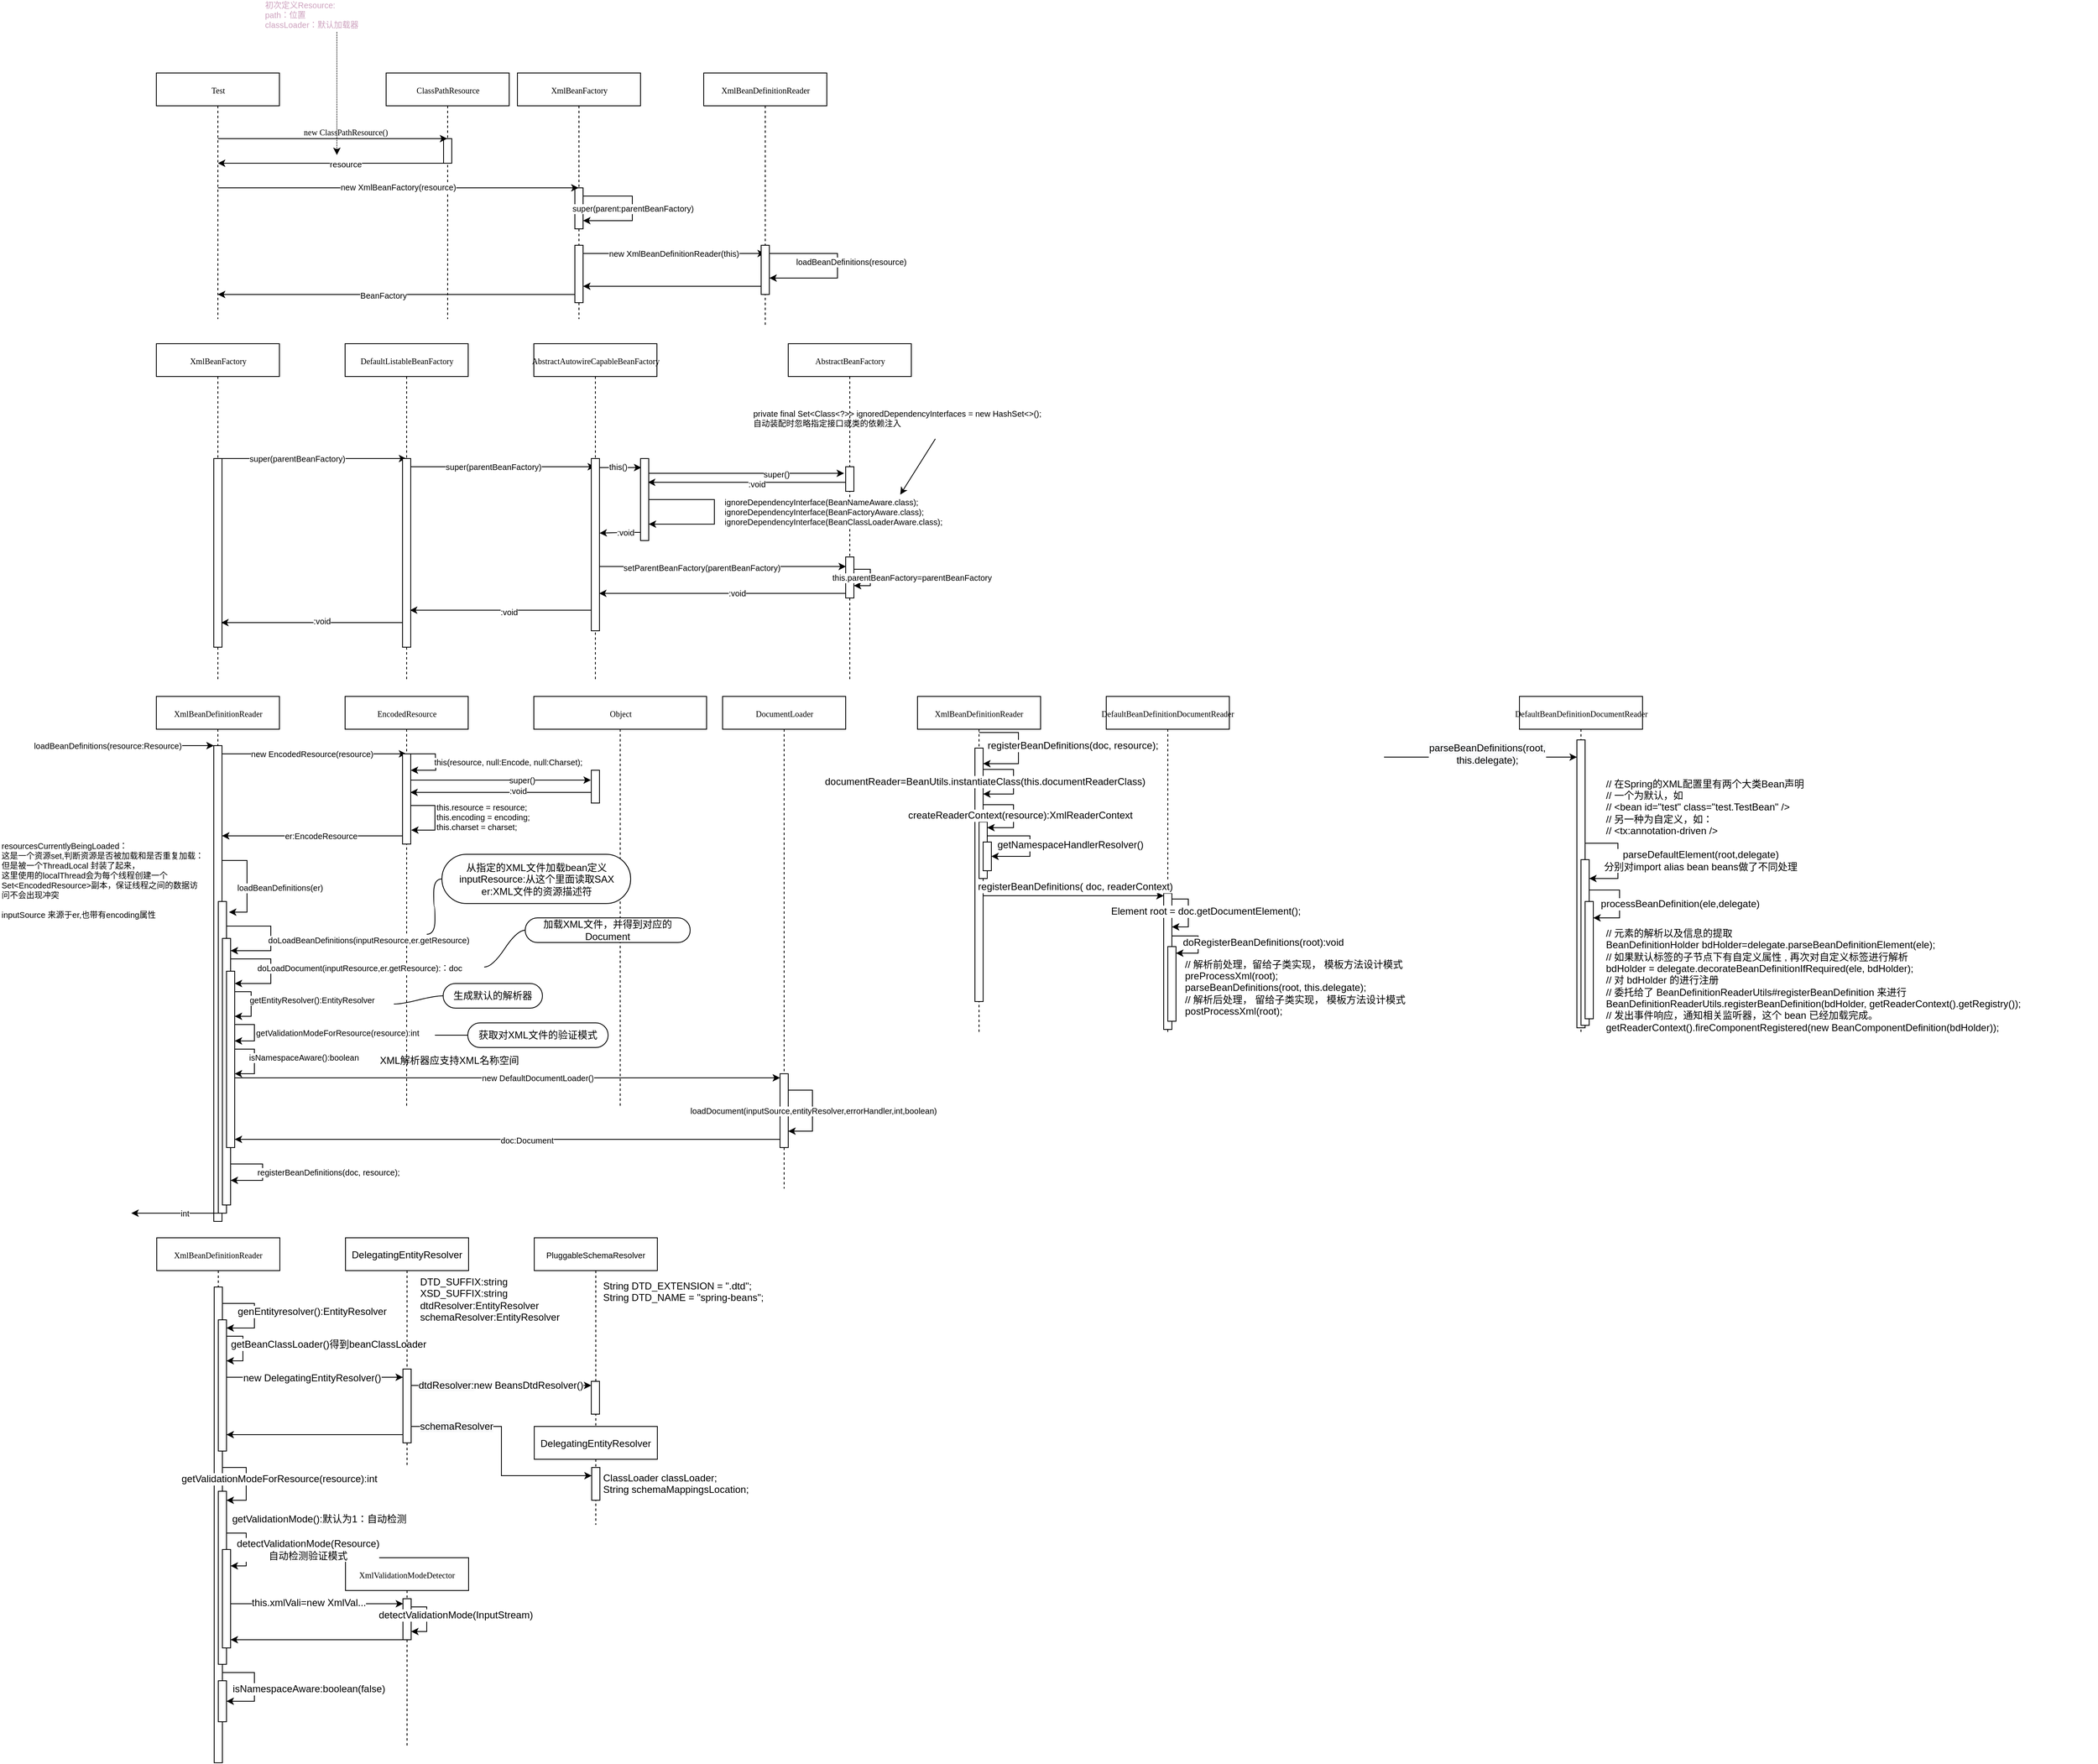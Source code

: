 <mxfile version="12.2.9" type="github" pages="1">
  <diagram name="Page-1" id="e7e014a7-5840-1c2e-5031-d8a46d1fe8dd">
    <mxGraphModel dx="8460" dy="782" grid="0" gridSize="10" guides="1" tooltips="1" connect="1" arrows="1" fold="1" page="1" pageScale="1" pageWidth="3300" pageHeight="2339" background="#ffffff" math="0" shadow="0">
      <root>
        <mxCell id="0"/>
        <mxCell id="1" parent="0"/>
        <mxCell id="c9RxhLVqkA1hSZwayiJo-48" value="&lt;pre style=&quot;font-family: &amp;quot;droid sans mono&amp;quot;; font-size: 10px;&quot;&gt;&lt;pre style=&quot;font-family: &amp;quot;droid sans mono&amp;quot;; font-size: 10px;&quot;&gt;&lt;pre style=&quot;font-family: &amp;quot;droid sans mono&amp;quot;; font-size: 10px;&quot;&gt;&lt;pre style=&quot;font-family: &amp;quot;droid sans mono&amp;quot;; font-size: 10px;&quot;&gt;Test&lt;/pre&gt;&lt;/pre&gt;&lt;/pre&gt;&lt;/pre&gt;" style="shape=umlLifeline;perimeter=lifelinePerimeter;whiteSpace=wrap;html=1;container=1;collapsible=0;recursiveResize=0;outlineConnect=0;fillColor=#ffffff;fontStyle=0;labelBackgroundColor=none;fontSize=10;fontColor=#000000;verticalAlign=bottom;" parent="1" vertex="1">
          <mxGeometry x="-6329.5" y="200" width="150" height="300" as="geometry"/>
        </mxCell>
        <mxCell id="c9RxhLVqkA1hSZwayiJo-66" style="edgeStyle=orthogonalEdgeStyle;rounded=0;orthogonalLoop=1;jettySize=auto;html=1;labelBackgroundColor=none;fontSize=10;fontColor=#000000;verticalAlign=bottom;" parent="1" source="c9RxhLVqkA1hSZwayiJo-49" target="c9RxhLVqkA1hSZwayiJo-48" edge="1">
          <mxGeometry relative="1" as="geometry">
            <Array as="points">
              <mxPoint x="-6109.5" y="310"/>
              <mxPoint x="-6109.5" y="310"/>
            </Array>
          </mxGeometry>
        </mxCell>
        <mxCell id="c9RxhLVqkA1hSZwayiJo-94" value="resource" style="text;html=1;resizable=0;points=[];align=center;verticalAlign=middle;labelBackgroundColor=#ffffff;fontSize=10;fontColor=#000000;" parent="c9RxhLVqkA1hSZwayiJo-66" vertex="1" connectable="0">
          <mxGeometry x="-0.228" y="2" relative="1" as="geometry">
            <mxPoint x="-16" y="-1.5" as="offset"/>
          </mxGeometry>
        </mxCell>
        <mxCell id="c9RxhLVqkA1hSZwayiJo-49" value="&lt;pre style=&quot;font-family: &amp;quot;droid sans mono&amp;quot;; font-size: 10px;&quot;&gt;&lt;pre style=&quot;font-family: &amp;quot;droid sans mono&amp;quot;; font-size: 10px;&quot;&gt;&lt;pre style=&quot;font-family: &amp;quot;droid sans mono&amp;quot;; font-size: 10px;&quot;&gt;ClassPathResource&lt;/pre&gt;&lt;/pre&gt;&lt;/pre&gt;" style="shape=umlLifeline;perimeter=lifelinePerimeter;whiteSpace=wrap;html=1;container=1;collapsible=0;recursiveResize=0;outlineConnect=0;fontStyle=0;labelBackgroundColor=none;fontSize=10;fontColor=#000000;verticalAlign=bottom;" parent="1" vertex="1">
          <mxGeometry x="-6049.5" y="200" width="150" height="300" as="geometry"/>
        </mxCell>
        <mxCell id="c9RxhLVqkA1hSZwayiJo-98" value="" style="html=1;points=[];perimeter=orthogonalPerimeter;labelBackgroundColor=none;fillColor=#ffffff;fontSize=10;fontColor=#000000;align=left;" parent="c9RxhLVqkA1hSZwayiJo-49" vertex="1">
          <mxGeometry x="70" y="80" width="10" height="30" as="geometry"/>
        </mxCell>
        <mxCell id="c9RxhLVqkA1hSZwayiJo-50" value="" style="endArrow=classic;html=1;fontStyle=0;labelBackgroundColor=none;fontSize=10;fontColor=#000000;verticalAlign=bottom;" parent="1" source="c9RxhLVqkA1hSZwayiJo-48" target="c9RxhLVqkA1hSZwayiJo-49" edge="1">
          <mxGeometry width="50" height="50" relative="1" as="geometry">
            <mxPoint x="-6149.5" y="330" as="sourcePoint"/>
            <mxPoint x="-6129.5" y="280" as="targetPoint"/>
            <Array as="points">
              <mxPoint x="-6029.5" y="280"/>
            </Array>
          </mxGeometry>
        </mxCell>
        <mxCell id="c9RxhLVqkA1hSZwayiJo-51" value="&lt;pre style=&quot;font-family: &amp;quot;droid sans mono&amp;quot;; font-size: 10px;&quot;&gt;&lt;span style=&quot;font-size: 10px;&quot;&gt;new &lt;/span&gt;ClassPathResource()&lt;/pre&gt;" style="text;html=1;resizable=0;points=[];align=center;verticalAlign=bottom;labelBackgroundColor=none;fontStyle=0;fontSize=10;fontColor=#000000;" parent="c9RxhLVqkA1hSZwayiJo-50" vertex="1" connectable="0">
          <mxGeometry x="0.121" y="2" relative="1" as="geometry">
            <mxPoint x="-1.5" y="12" as="offset"/>
          </mxGeometry>
        </mxCell>
        <mxCell id="c9RxhLVqkA1hSZwayiJo-109" value="" style="edgeStyle=none;rounded=0;orthogonalLoop=1;jettySize=auto;html=1;labelBackgroundColor=none;fontSize=10;fontColor=#000000;" parent="1" source="c9RxhLVqkA1hSZwayiJo-52" target="c9RxhLVqkA1hSZwayiJo-107" edge="1">
          <mxGeometry relative="1" as="geometry">
            <Array as="points">
              <mxPoint x="-5699.5" y="420"/>
            </Array>
          </mxGeometry>
        </mxCell>
        <mxCell id="c9RxhLVqkA1hSZwayiJo-126" value="new XmlBeanDefinitionReader(this)" style="text;html=1;resizable=0;points=[];align=center;verticalAlign=middle;labelBackgroundColor=#ffffff;fontSize=10;fontColor=#000000;" parent="c9RxhLVqkA1hSZwayiJo-109" vertex="1" connectable="0">
          <mxGeometry x="-0.288" relative="1" as="geometry">
            <mxPoint x="34.5" as="offset"/>
          </mxGeometry>
        </mxCell>
        <mxCell id="c9RxhLVqkA1hSZwayiJo-52" value="&lt;pre style=&quot;font-family: &amp;quot;droid sans mono&amp;quot;; font-size: 10px;&quot;&gt;&lt;pre style=&quot;font-family: &amp;quot;droid sans mono&amp;quot;; font-size: 10px;&quot;&gt;&lt;pre style=&quot;font-family: &amp;quot;droid sans mono&amp;quot;; font-size: 10px;&quot;&gt;&lt;pre style=&quot;font-family: &amp;quot;droid sans mono&amp;quot;; font-size: 10px;&quot;&gt;XmlBeanFactory&lt;/pre&gt;&lt;/pre&gt;&lt;/pre&gt;&lt;/pre&gt;" style="shape=umlLifeline;perimeter=lifelinePerimeter;whiteSpace=wrap;html=1;container=1;collapsible=0;recursiveResize=0;outlineConnect=0;fontStyle=0;labelBackgroundColor=none;fontSize=10;fontColor=#000000;verticalAlign=bottom;" parent="1" vertex="1">
          <mxGeometry x="-5889.5" y="200" width="150" height="300" as="geometry"/>
        </mxCell>
        <mxCell id="c9RxhLVqkA1hSZwayiJo-124" value="" style="html=1;points=[];perimeter=orthogonalPerimeter;labelBackgroundColor=none;fillColor=#ffffff;fontSize=10;fontColor=#000000;align=left;" parent="c9RxhLVqkA1hSZwayiJo-52" vertex="1">
          <mxGeometry x="70" y="210" width="10" height="70" as="geometry"/>
        </mxCell>
        <mxCell id="c9RxhLVqkA1hSZwayiJo-134" value="" style="html=1;points=[];perimeter=orthogonalPerimeter;labelBackgroundColor=none;fillColor=#ffffff;fontSize=10;fontColor=#000000;align=left;" parent="c9RxhLVqkA1hSZwayiJo-52" vertex="1">
          <mxGeometry x="70" y="140" width="10" height="50" as="geometry"/>
        </mxCell>
        <mxCell id="c9RxhLVqkA1hSZwayiJo-137" style="edgeStyle=none;rounded=0;orthogonalLoop=1;jettySize=auto;html=1;labelBackgroundColor=none;fontSize=10;fontColor=#000000;" parent="c9RxhLVqkA1hSZwayiJo-52" source="c9RxhLVqkA1hSZwayiJo-134" target="c9RxhLVqkA1hSZwayiJo-134" edge="1">
          <mxGeometry relative="1" as="geometry">
            <Array as="points">
              <mxPoint x="140" y="180"/>
            </Array>
          </mxGeometry>
        </mxCell>
        <mxCell id="c9RxhLVqkA1hSZwayiJo-138" value="super(parent:parentBeanFactory)" style="text;html=1;resizable=0;points=[];align=center;verticalAlign=middle;labelBackgroundColor=#ffffff;fontSize=10;fontColor=#000000;" parent="c9RxhLVqkA1hSZwayiJo-137" vertex="1" connectable="0">
          <mxGeometry x="-0.407" y="-2" relative="1" as="geometry">
            <mxPoint x="16" y="13" as="offset"/>
          </mxGeometry>
        </mxCell>
        <mxCell id="c9RxhLVqkA1hSZwayiJo-107" value="&lt;pre style=&quot;font-family: &amp;#34;droid sans mono&amp;#34; ; font-size: 10px&quot;&gt;&lt;pre style=&quot;font-family: &amp;#34;droid sans mono&amp;#34; ; font-size: 10px&quot;&gt;&lt;pre style=&quot;font-family: &amp;#34;droid sans mono&amp;#34; ; font-size: 10px&quot;&gt;&lt;pre style=&quot;font-family: &amp;#34;droid sans mono&amp;#34; ; font-size: 10px&quot;&gt;XmlBeanDefinitionReader&lt;/pre&gt;&lt;/pre&gt;&lt;/pre&gt;&lt;/pre&gt;" style="shape=umlLifeline;perimeter=lifelinePerimeter;whiteSpace=wrap;html=1;container=1;collapsible=0;recursiveResize=0;outlineConnect=0;fontStyle=0;labelBackgroundColor=none;fontSize=10;fontColor=#000000;verticalAlign=bottom;" parent="1" vertex="1">
          <mxGeometry x="-5662.5" y="200" width="150" height="310" as="geometry"/>
        </mxCell>
        <mxCell id="c9RxhLVqkA1hSZwayiJo-121" value="" style="html=1;points=[];perimeter=orthogonalPerimeter;labelBackgroundColor=none;fillColor=#ffffff;fontSize=10;fontColor=#000000;align=left;" parent="c9RxhLVqkA1hSZwayiJo-107" vertex="1">
          <mxGeometry x="70" y="210" width="10" height="60" as="geometry"/>
        </mxCell>
        <mxCell id="c9RxhLVqkA1hSZwayiJo-130" style="edgeStyle=none;rounded=0;orthogonalLoop=1;jettySize=auto;html=1;labelBackgroundColor=none;fontSize=10;fontColor=#000000;" parent="c9RxhLVqkA1hSZwayiJo-107" source="c9RxhLVqkA1hSZwayiJo-121" target="c9RxhLVqkA1hSZwayiJo-121" edge="1">
          <mxGeometry relative="1" as="geometry">
            <Array as="points">
              <mxPoint x="163" y="220"/>
              <mxPoint x="163" y="250"/>
            </Array>
          </mxGeometry>
        </mxCell>
        <mxCell id="c9RxhLVqkA1hSZwayiJo-131" value="loadBeanDefinitions(resource)" style="text;html=1;resizable=0;points=[];align=center;verticalAlign=middle;labelBackgroundColor=#ffffff;fontSize=10;fontColor=#000000;" parent="c9RxhLVqkA1hSZwayiJo-130" vertex="1" connectable="0">
          <mxGeometry x="-0.427" y="-1" relative="1" as="geometry">
            <mxPoint x="43" y="9" as="offset"/>
          </mxGeometry>
        </mxCell>
        <mxCell id="c9RxhLVqkA1hSZwayiJo-58" value="" style="endArrow=classic;html=1;fontStyle=0;labelBackgroundColor=none;fontSize=10;fontColor=#000000;verticalAlign=bottom;" parent="1" source="c9RxhLVqkA1hSZwayiJo-48" target="c9RxhLVqkA1hSZwayiJo-52" edge="1">
          <mxGeometry width="50" height="50" relative="1" as="geometry">
            <mxPoint x="-6259.5" y="410" as="sourcePoint"/>
            <mxPoint x="-6209.5" y="360" as="targetPoint"/>
            <Array as="points">
              <mxPoint x="-5989.5" y="340"/>
            </Array>
          </mxGeometry>
        </mxCell>
        <mxCell id="c9RxhLVqkA1hSZwayiJo-95" value="new XmlBeanFactory(resource)" style="text;html=1;resizable=0;points=[];align=center;verticalAlign=middle;labelBackgroundColor=#ffffff;fontSize=10;fontColor=#000000;" parent="c9RxhLVqkA1hSZwayiJo-58" vertex="1" connectable="0">
          <mxGeometry x="-0.001" y="1" relative="1" as="geometry">
            <mxPoint as="offset"/>
          </mxGeometry>
        </mxCell>
        <mxCell id="c9RxhLVqkA1hSZwayiJo-73" style="edgeStyle=orthogonalEdgeStyle;rounded=0;orthogonalLoop=1;jettySize=auto;html=1;labelBackgroundColor=none;fontSize=10;fontColor=#000000;dashed=1;dashPattern=1 1;verticalAlign=bottom;" parent="1" source="c9RxhLVqkA1hSZwayiJo-72" edge="1">
          <mxGeometry relative="1" as="geometry">
            <mxPoint x="-6109.5" y="300.0" as="targetPoint"/>
          </mxGeometry>
        </mxCell>
        <mxCell id="c9RxhLVqkA1hSZwayiJo-72" value="初次定义Resource:&lt;br&gt;path：位置&lt;br&gt;classLoader：默认加载器" style="text;html=1;strokeColor=none;fillColor=none;align=left;verticalAlign=bottom;whiteSpace=wrap;rounded=0;labelBackgroundColor=none;fontSize=10;fontColor=#CDA2BE;" parent="1" vertex="1">
          <mxGeometry x="-6199.5" y="120" width="180" height="30" as="geometry"/>
        </mxCell>
        <mxCell id="c9RxhLVqkA1hSZwayiJo-129" style="edgeStyle=none;rounded=0;orthogonalLoop=1;jettySize=auto;html=1;labelBackgroundColor=none;fontSize=10;fontColor=#000000;" parent="1" source="c9RxhLVqkA1hSZwayiJo-121" target="c9RxhLVqkA1hSZwayiJo-124" edge="1">
          <mxGeometry relative="1" as="geometry">
            <Array as="points">
              <mxPoint x="-5699.5" y="460"/>
            </Array>
          </mxGeometry>
        </mxCell>
        <mxCell id="c9RxhLVqkA1hSZwayiJo-133" style="edgeStyle=none;rounded=0;orthogonalLoop=1;jettySize=auto;html=1;labelBackgroundColor=none;fontSize=10;fontColor=#000000;" parent="1" source="c9RxhLVqkA1hSZwayiJo-124" target="c9RxhLVqkA1hSZwayiJo-48" edge="1">
          <mxGeometry relative="1" as="geometry">
            <Array as="points">
              <mxPoint x="-6039.5" y="470"/>
            </Array>
          </mxGeometry>
        </mxCell>
        <mxCell id="c9RxhLVqkA1hSZwayiJo-139" value="BeanFactory" style="text;html=1;resizable=0;points=[];align=center;verticalAlign=middle;labelBackgroundColor=#ffffff;fontSize=10;fontColor=#000000;" parent="c9RxhLVqkA1hSZwayiJo-133" vertex="1" connectable="0">
          <mxGeometry x="0.075" y="4" relative="1" as="geometry">
            <mxPoint y="-3" as="offset"/>
          </mxGeometry>
        </mxCell>
        <mxCell id="c9RxhLVqkA1hSZwayiJo-147" value="" style="edgeStyle=none;rounded=0;orthogonalLoop=1;jettySize=auto;html=1;labelBackgroundColor=none;fontSize=10;fontColor=#000000;" parent="1" source="c9RxhLVqkA1hSZwayiJo-140" target="c9RxhLVqkA1hSZwayiJo-145" edge="1">
          <mxGeometry relative="1" as="geometry">
            <Array as="points">
              <mxPoint x="-6129.5" y="670"/>
            </Array>
          </mxGeometry>
        </mxCell>
        <mxCell id="c9RxhLVqkA1hSZwayiJo-164" value="super(parentBeanFactory)" style="text;html=1;resizable=0;points=[];align=center;verticalAlign=middle;labelBackgroundColor=#ffffff;fontSize=10;fontColor=#000000;" parent="c9RxhLVqkA1hSZwayiJo-147" vertex="1" connectable="0">
          <mxGeometry x="-0.17" relative="1" as="geometry">
            <mxPoint x="1" as="offset"/>
          </mxGeometry>
        </mxCell>
        <mxCell id="c9RxhLVqkA1hSZwayiJo-140" value="&lt;pre style=&quot;font-family: &amp;quot;droid sans mono&amp;quot;; font-size: 10px;&quot;&gt;&lt;pre style=&quot;font-family: &amp;quot;droid sans mono&amp;quot;; font-size: 10px;&quot;&gt;&lt;pre style=&quot;font-family: &amp;quot;droid sans mono&amp;quot;; font-size: 10px;&quot;&gt;&lt;pre style=&quot;font-family: &amp;quot;droid sans mono&amp;quot;; font-size: 10px;&quot;&gt;XmlBeanFactory&lt;/pre&gt;&lt;/pre&gt;&lt;/pre&gt;&lt;/pre&gt;" style="shape=umlLifeline;perimeter=lifelinePerimeter;whiteSpace=wrap;html=1;container=1;collapsible=0;recursiveResize=0;outlineConnect=0;fontStyle=0;labelBackgroundColor=none;fontSize=10;fontColor=#000000;verticalAlign=bottom;" parent="1" vertex="1">
          <mxGeometry x="-6329.5" y="530" width="150" height="410" as="geometry"/>
        </mxCell>
        <mxCell id="c9RxhLVqkA1hSZwayiJo-142" value="" style="html=1;points=[];perimeter=orthogonalPerimeter;labelBackgroundColor=none;fillColor=#ffffff;fontSize=10;fontColor=#000000;align=left;" parent="c9RxhLVqkA1hSZwayiJo-140" vertex="1">
          <mxGeometry x="70" y="140" width="10" height="230" as="geometry"/>
        </mxCell>
        <mxCell id="c9RxhLVqkA1hSZwayiJo-150" value="" style="edgeStyle=none;rounded=0;orthogonalLoop=1;jettySize=auto;html=1;labelBackgroundColor=none;fontSize=10;fontColor=#000000;" parent="1" source="c9RxhLVqkA1hSZwayiJo-145" target="c9RxhLVqkA1hSZwayiJo-148" edge="1">
          <mxGeometry relative="1" as="geometry">
            <Array as="points">
              <mxPoint x="-5899.5" y="680"/>
            </Array>
          </mxGeometry>
        </mxCell>
        <mxCell id="c9RxhLVqkA1hSZwayiJo-165" value="super(parentBeanFactory)" style="text;html=1;resizable=0;points=[];align=center;verticalAlign=middle;labelBackgroundColor=#ffffff;fontSize=10;fontColor=#000000;" parent="c9RxhLVqkA1hSZwayiJo-150" vertex="1" connectable="0">
          <mxGeometry x="-0.239" y="-3" relative="1" as="geometry">
            <mxPoint x="17.5" y="-3" as="offset"/>
          </mxGeometry>
        </mxCell>
        <mxCell id="c9RxhLVqkA1hSZwayiJo-145" value="&lt;pre style=&quot;font-family: &amp;#34;droid sans mono&amp;#34; ; font-size: 10px&quot;&gt;&lt;pre style=&quot;font-family: &amp;#34;droid sans mono&amp;#34; ; font-size: 10px&quot;&gt;&lt;pre style=&quot;font-family: &amp;#34;droid sans mono&amp;#34; ; font-size: 10px&quot;&gt;&lt;pre style=&quot;font-family: &amp;#34;droid sans mono&amp;#34; ; font-size: 10px&quot;&gt;DefaultListableBeanFactory&lt;/pre&gt;&lt;/pre&gt;&lt;/pre&gt;&lt;/pre&gt;" style="shape=umlLifeline;perimeter=lifelinePerimeter;whiteSpace=wrap;html=1;container=1;collapsible=0;recursiveResize=0;outlineConnect=0;fontStyle=0;labelBackgroundColor=none;fontSize=10;fontColor=#000000;verticalAlign=bottom;" parent="1" vertex="1">
          <mxGeometry x="-6099.5" y="530" width="150" height="410" as="geometry"/>
        </mxCell>
        <mxCell id="c9RxhLVqkA1hSZwayiJo-146" value="" style="html=1;points=[];perimeter=orthogonalPerimeter;labelBackgroundColor=none;fillColor=#ffffff;fontSize=10;fontColor=#000000;align=left;" parent="c9RxhLVqkA1hSZwayiJo-145" vertex="1">
          <mxGeometry x="70" y="140" width="10" height="230" as="geometry"/>
        </mxCell>
        <mxCell id="c9RxhLVqkA1hSZwayiJo-148" value="&lt;pre style=&quot;font-family: &amp;#34;droid sans mono&amp;#34; ; font-size: 10px&quot;&gt;&lt;pre style=&quot;font-family: &amp;#34;droid sans mono&amp;#34; ; font-size: 10px&quot;&gt;&lt;pre style=&quot;font-family: &amp;#34;droid sans mono&amp;#34; ; font-size: 10px&quot;&gt;&lt;pre style=&quot;font-family: &amp;#34;droid sans mono&amp;#34; ; font-size: 10px&quot;&gt;AbstractAutowireCapableBeanFactory&lt;/pre&gt;&lt;/pre&gt;&lt;/pre&gt;&lt;/pre&gt;" style="shape=umlLifeline;perimeter=lifelinePerimeter;whiteSpace=wrap;html=1;container=1;collapsible=0;recursiveResize=0;outlineConnect=0;fontStyle=0;labelBackgroundColor=none;fontSize=10;fontColor=#000000;verticalAlign=bottom;" parent="1" vertex="1">
          <mxGeometry x="-5869.5" y="530" width="150" height="410" as="geometry"/>
        </mxCell>
        <mxCell id="c9RxhLVqkA1hSZwayiJo-149" value="" style="html=1;points=[];perimeter=orthogonalPerimeter;labelBackgroundColor=none;fillColor=#ffffff;fontSize=10;fontColor=#000000;align=left;" parent="c9RxhLVqkA1hSZwayiJo-148" vertex="1">
          <mxGeometry x="70" y="140" width="10" height="210" as="geometry"/>
        </mxCell>
        <mxCell id="c9RxhLVqkA1hSZwayiJo-154" value="&lt;pre style=&quot;font-family: &amp;#34;droid sans mono&amp;#34; ; font-size: 10px&quot;&gt;&lt;pre style=&quot;font-family: &amp;#34;droid sans mono&amp;#34; ; font-size: 10px&quot;&gt;&lt;pre style=&quot;font-family: &amp;#34;droid sans mono&amp;#34; ; font-size: 10px&quot;&gt;&lt;pre style=&quot;font-family: &amp;#34;droid sans mono&amp;#34; ; font-size: 10px&quot;&gt;AbstractBeanFactory&lt;/pre&gt;&lt;/pre&gt;&lt;/pre&gt;&lt;/pre&gt;" style="shape=umlLifeline;perimeter=lifelinePerimeter;whiteSpace=wrap;html=1;container=1;collapsible=0;recursiveResize=0;outlineConnect=0;fontStyle=0;labelBackgroundColor=none;fontSize=10;fontColor=#000000;verticalAlign=bottom;" parent="1" vertex="1">
          <mxGeometry x="-5559.5" y="530" width="150" height="410" as="geometry"/>
        </mxCell>
        <mxCell id="c9RxhLVqkA1hSZwayiJo-155" value="" style="html=1;points=[];perimeter=orthogonalPerimeter;labelBackgroundColor=none;fillColor=#ffffff;fontSize=10;fontColor=#000000;align=left;" parent="c9RxhLVqkA1hSZwayiJo-154" vertex="1">
          <mxGeometry x="70" y="150" width="10" height="30" as="geometry"/>
        </mxCell>
        <mxCell id="c9RxhLVqkA1hSZwayiJo-176" value="" style="html=1;points=[];perimeter=orthogonalPerimeter;labelBackgroundColor=none;fillColor=#ffffff;fontSize=10;fontColor=#000000;align=left;" parent="c9RxhLVqkA1hSZwayiJo-154" vertex="1">
          <mxGeometry x="70" y="260" width="10" height="50" as="geometry"/>
        </mxCell>
        <mxCell id="c9RxhLVqkA1hSZwayiJo-185" style="edgeStyle=none;rounded=0;orthogonalLoop=1;jettySize=auto;html=1;labelBackgroundColor=none;fontSize=10;fontColor=#000000;" parent="c9RxhLVqkA1hSZwayiJo-154" source="c9RxhLVqkA1hSZwayiJo-176" target="c9RxhLVqkA1hSZwayiJo-176" edge="1">
          <mxGeometry relative="1" as="geometry"/>
        </mxCell>
        <mxCell id="c9RxhLVqkA1hSZwayiJo-186" value="this.parentBeanFactory=parentBeanFactory" style="text;html=1;resizable=0;points=[];align=center;verticalAlign=middle;labelBackgroundColor=#ffffff;fontSize=10;fontColor=#000000;" parent="c9RxhLVqkA1hSZwayiJo-185" vertex="1" connectable="0">
          <mxGeometry x="-0.333" y="-5" relative="1" as="geometry">
            <mxPoint x="55" y="10" as="offset"/>
          </mxGeometry>
        </mxCell>
        <mxCell id="c9RxhLVqkA1hSZwayiJo-170" style="edgeStyle=none;rounded=0;orthogonalLoop=1;jettySize=auto;html=1;entryX=0.1;entryY=0.11;entryDx=0;entryDy=0;entryPerimeter=0;labelBackgroundColor=none;fontSize=10;fontColor=#000000;" parent="1" source="c9RxhLVqkA1hSZwayiJo-149" target="c9RxhLVqkA1hSZwayiJo-152" edge="1">
          <mxGeometry relative="1" as="geometry"/>
        </mxCell>
        <mxCell id="c9RxhLVqkA1hSZwayiJo-171" value="this()" style="text;html=1;resizable=0;points=[];align=center;verticalAlign=middle;labelBackgroundColor=#ffffff;fontSize=10;fontColor=#000000;" parent="c9RxhLVqkA1hSZwayiJo-170" vertex="1" connectable="0">
          <mxGeometry x="-0.113" y="1" relative="1" as="geometry">
            <mxPoint as="offset"/>
          </mxGeometry>
        </mxCell>
        <mxCell id="c9RxhLVqkA1hSZwayiJo-173" style="edgeStyle=none;rounded=0;orthogonalLoop=1;jettySize=auto;html=1;entryX=0.9;entryY=0.29;entryDx=0;entryDy=0;entryPerimeter=0;labelBackgroundColor=none;fontSize=10;fontColor=#000000;" parent="1" source="c9RxhLVqkA1hSZwayiJo-155" target="c9RxhLVqkA1hSZwayiJo-152" edge="1">
          <mxGeometry relative="1" as="geometry"/>
        </mxCell>
        <mxCell id="c9RxhLVqkA1hSZwayiJo-189" value=":void" style="text;html=1;resizable=0;points=[];align=center;verticalAlign=middle;labelBackgroundColor=#ffffff;fontSize=10;fontColor=#000000;" parent="c9RxhLVqkA1hSZwayiJo-173" vertex="1" connectable="0">
          <mxGeometry x="-0.095" y="2" relative="1" as="geometry">
            <mxPoint as="offset"/>
          </mxGeometry>
        </mxCell>
        <mxCell id="c9RxhLVqkA1hSZwayiJo-177" style="edgeStyle=none;rounded=0;orthogonalLoop=1;jettySize=auto;html=1;entryX=0.033;entryY=0.233;entryDx=0;entryDy=0;entryPerimeter=0;labelBackgroundColor=none;fontSize=10;fontColor=#000000;" parent="1" source="c9RxhLVqkA1hSZwayiJo-149" target="c9RxhLVqkA1hSZwayiJo-176" edge="1">
          <mxGeometry relative="1" as="geometry"/>
        </mxCell>
        <mxCell id="c9RxhLVqkA1hSZwayiJo-178" value="setParentBeanFactory(parentBeanFactory)" style="text;html=1;resizable=0;points=[];align=center;verticalAlign=middle;labelBackgroundColor=#ffffff;fontSize=10;fontColor=#000000;" parent="c9RxhLVqkA1hSZwayiJo-177" vertex="1" connectable="0">
          <mxGeometry x="-0.173" y="-1" relative="1" as="geometry">
            <mxPoint as="offset"/>
          </mxGeometry>
        </mxCell>
        <mxCell id="c9RxhLVqkA1hSZwayiJo-179" style="edgeStyle=none;rounded=0;orthogonalLoop=1;jettySize=auto;html=1;entryX=1;entryY=0.433;entryDx=0;entryDy=0;entryPerimeter=0;labelBackgroundColor=none;fontSize=10;fontColor=#000000;" parent="1" source="c9RxhLVqkA1hSZwayiJo-152" target="c9RxhLVqkA1hSZwayiJo-149" edge="1">
          <mxGeometry relative="1" as="geometry">
            <Array as="points">
              <mxPoint x="-5759.5" y="760"/>
            </Array>
          </mxGeometry>
        </mxCell>
        <mxCell id="c9RxhLVqkA1hSZwayiJo-180" value=":void" style="text;html=1;resizable=0;points=[];align=center;verticalAlign=middle;labelBackgroundColor=#ffffff;fontSize=10;fontColor=#000000;" parent="c9RxhLVqkA1hSZwayiJo-179" vertex="1" connectable="0">
          <mxGeometry x="-0.261" relative="1" as="geometry">
            <mxPoint as="offset"/>
          </mxGeometry>
        </mxCell>
        <mxCell id="c9RxhLVqkA1hSZwayiJo-183" style="edgeStyle=none;rounded=0;orthogonalLoop=1;jettySize=auto;html=1;entryX=0.95;entryY=0.783;entryDx=0;entryDy=0;entryPerimeter=0;labelBackgroundColor=none;fontSize=10;fontColor=#000000;" parent="1" source="c9RxhLVqkA1hSZwayiJo-176" target="c9RxhLVqkA1hSZwayiJo-149" edge="1">
          <mxGeometry relative="1" as="geometry"/>
        </mxCell>
        <mxCell id="c9RxhLVqkA1hSZwayiJo-184" value=":void" style="text;html=1;resizable=0;points=[];align=center;verticalAlign=middle;labelBackgroundColor=#ffffff;fontSize=10;fontColor=#000000;" parent="c9RxhLVqkA1hSZwayiJo-183" vertex="1" connectable="0">
          <mxGeometry x="-0.114" y="-1" relative="1" as="geometry">
            <mxPoint as="offset"/>
          </mxGeometry>
        </mxCell>
        <mxCell id="c9RxhLVqkA1hSZwayiJo-187" style="edgeStyle=none;rounded=0;orthogonalLoop=1;jettySize=auto;html=1;entryX=-0.2;entryY=0.267;entryDx=0;entryDy=0;entryPerimeter=0;labelBackgroundColor=none;fontSize=10;fontColor=#000000;" parent="1" source="c9RxhLVqkA1hSZwayiJo-152" target="c9RxhLVqkA1hSZwayiJo-155" edge="1">
          <mxGeometry relative="1" as="geometry"/>
        </mxCell>
        <mxCell id="c9RxhLVqkA1hSZwayiJo-188" value="super()" style="text;html=1;resizable=0;points=[];align=center;verticalAlign=middle;labelBackgroundColor=#ffffff;fontSize=10;fontColor=#000000;" parent="c9RxhLVqkA1hSZwayiJo-187" vertex="1" connectable="0">
          <mxGeometry x="0.303" y="-1" relative="1" as="geometry">
            <mxPoint as="offset"/>
          </mxGeometry>
        </mxCell>
        <mxCell id="c9RxhLVqkA1hSZwayiJo-190" style="edgeStyle=none;rounded=0;orthogonalLoop=1;jettySize=auto;html=1;entryX=0.9;entryY=0.804;entryDx=0;entryDy=0;entryPerimeter=0;labelBackgroundColor=none;fontSize=10;fontColor=#000000;" parent="1" source="c9RxhLVqkA1hSZwayiJo-149" target="c9RxhLVqkA1hSZwayiJo-146" edge="1">
          <mxGeometry relative="1" as="geometry"/>
        </mxCell>
        <mxCell id="c9RxhLVqkA1hSZwayiJo-192" value=":void" style="text;html=1;resizable=0;points=[];align=center;verticalAlign=middle;labelBackgroundColor=#ffffff;fontSize=10;fontColor=#000000;" parent="c9RxhLVqkA1hSZwayiJo-190" vertex="1" connectable="0">
          <mxGeometry x="-0.086" y="2" relative="1" as="geometry">
            <mxPoint as="offset"/>
          </mxGeometry>
        </mxCell>
        <mxCell id="c9RxhLVqkA1hSZwayiJo-191" style="edgeStyle=none;rounded=0;orthogonalLoop=1;jettySize=auto;html=1;entryX=0.9;entryY=0.948;entryDx=0;entryDy=0;entryPerimeter=0;labelBackgroundColor=none;fontSize=10;fontColor=#000000;" parent="1" edge="1">
          <mxGeometry relative="1" as="geometry">
            <mxPoint x="-6029.5" y="870.04" as="sourcePoint"/>
            <mxPoint x="-6250.5" y="870.04" as="targetPoint"/>
          </mxGeometry>
        </mxCell>
        <mxCell id="c9RxhLVqkA1hSZwayiJo-193" value=":void" style="text;html=1;resizable=0;points=[];align=center;verticalAlign=middle;labelBackgroundColor=#ffffff;fontSize=10;fontColor=#000000;" parent="c9RxhLVqkA1hSZwayiJo-191" vertex="1" connectable="0">
          <mxGeometry x="-0.104" y="-2" relative="1" as="geometry">
            <mxPoint as="offset"/>
          </mxGeometry>
        </mxCell>
        <mxCell id="c9RxhLVqkA1hSZwayiJo-152" value="" style="html=1;points=[];perimeter=orthogonalPerimeter;labelBackgroundColor=none;fillColor=#ffffff;fontSize=10;fontColor=#000000;align=left;" parent="1" vertex="1">
          <mxGeometry x="-5739.5" y="670" width="10" height="100" as="geometry"/>
        </mxCell>
        <mxCell id="c9RxhLVqkA1hSZwayiJo-174" style="edgeStyle=none;rounded=0;orthogonalLoop=1;jettySize=auto;html=1;labelBackgroundColor=none;fontSize=10;fontColor=#000000;" parent="1" source="c9RxhLVqkA1hSZwayiJo-152" target="c9RxhLVqkA1hSZwayiJo-152" edge="1">
          <mxGeometry relative="1" as="geometry">
            <Array as="points">
              <mxPoint x="-5649.5" y="720"/>
              <mxPoint x="-5649.5" y="750"/>
            </Array>
          </mxGeometry>
        </mxCell>
        <mxCell id="c9RxhLVqkA1hSZwayiJo-175" value="&lt;div&gt;&lt;span style=&quot;font-size: 10px&quot;&gt;ignoreDependencyInterface(BeanNameAware.class);&lt;/span&gt;&lt;/div&gt;&lt;div&gt;&lt;span style=&quot;font-size: 10px&quot;&gt;ignoreDependencyInterface(BeanFactoryAware.class);&lt;/span&gt;&lt;/div&gt;&lt;div&gt;&lt;span style=&quot;font-size: 10px&quot;&gt;ignoreDependencyInterface(BeanClassLoaderAware.class);&lt;/span&gt;&lt;/div&gt;" style="text;html=1;resizable=0;points=[];align=left;verticalAlign=middle;labelBackgroundColor=#ffffff;fontSize=10;fontColor=#000000;" parent="c9RxhLVqkA1hSZwayiJo-174" vertex="1" connectable="0">
          <mxGeometry x="-0.252" y="-8" relative="1" as="geometry">
            <mxPoint x="19" y="7" as="offset"/>
          </mxGeometry>
        </mxCell>
        <mxCell id="c9RxhLVqkA1hSZwayiJo-195" style="edgeStyle=none;rounded=0;orthogonalLoop=1;jettySize=auto;html=1;labelBackgroundColor=none;fontSize=10;fontColor=#000000;" parent="1" source="c9RxhLVqkA1hSZwayiJo-194" edge="1">
          <mxGeometry relative="1" as="geometry">
            <mxPoint x="-5423" y="714" as="targetPoint"/>
          </mxGeometry>
        </mxCell>
        <mxCell id="c9RxhLVqkA1hSZwayiJo-194" value="private final Set&amp;lt;Class&amp;lt;?&amp;gt;&amp;gt; ignoredDependencyInterfaces = new HashSet&amp;lt;&amp;gt;();&lt;br&gt;&lt;span style=&quot;font-size: 10px&quot;&gt;自动装配时忽略指定接口或类的依赖注入&lt;/span&gt;" style="text;html=1;strokeColor=none;fillColor=none;align=left;verticalAlign=middle;whiteSpace=wrap;rounded=0;labelBackgroundColor=none;fontSize=10;fontColor=#000000;" parent="1" vertex="1">
          <mxGeometry x="-5604.5" y="596" width="480" height="50" as="geometry"/>
        </mxCell>
        <mxCell id="c9RxhLVqkA1hSZwayiJo-226" value="" style="edgeStyle=none;rounded=0;orthogonalLoop=1;jettySize=auto;html=1;labelBackgroundColor=none;fontSize=10;fontColor=#000000;" parent="1" source="c9RxhLVqkA1hSZwayiJo-207" target="c9RxhLVqkA1hSZwayiJo-222" edge="1">
          <mxGeometry relative="1" as="geometry">
            <Array as="points">
              <mxPoint x="-6119.5" y="1030"/>
            </Array>
          </mxGeometry>
        </mxCell>
        <mxCell id="c9RxhLVqkA1hSZwayiJo-227" value="new EncodedResource(resource)" style="text;html=1;resizable=0;points=[];align=center;verticalAlign=middle;labelBackgroundColor=#ffffff;fontSize=10;fontColor=#000000;" parent="c9RxhLVqkA1hSZwayiJo-226" vertex="1" connectable="0">
          <mxGeometry x="0.178" y="-37" relative="1" as="geometry">
            <mxPoint x="-20.5" y="-37" as="offset"/>
          </mxGeometry>
        </mxCell>
        <mxCell id="c9RxhLVqkA1hSZwayiJo-207" value="&lt;pre style=&quot;font-family: &amp;#34;droid sans mono&amp;#34; ; font-size: 10px&quot;&gt;&lt;pre style=&quot;font-family: &amp;#34;droid sans mono&amp;#34; ; font-size: 10px&quot;&gt;&lt;pre style=&quot;font-family: &amp;#34;droid sans mono&amp;#34; ; font-size: 10px&quot;&gt;&lt;pre style=&quot;font-family: &amp;#34;droid sans mono&amp;#34; ; font-size: 10px&quot;&gt;XmlBeanDefinitionReader&lt;/pre&gt;&lt;/pre&gt;&lt;/pre&gt;&lt;/pre&gt;" style="shape=umlLifeline;perimeter=lifelinePerimeter;whiteSpace=wrap;html=1;container=1;collapsible=0;recursiveResize=0;outlineConnect=0;fontStyle=0;labelBackgroundColor=none;fontSize=10;fontColor=#000000;verticalAlign=bottom;" parent="1" vertex="1">
          <mxGeometry x="-6329.5" y="960" width="150" height="640" as="geometry"/>
        </mxCell>
        <mxCell id="c9RxhLVqkA1hSZwayiJo-208" value="" style="html=1;points=[];perimeter=orthogonalPerimeter;labelBackgroundColor=none;fillColor=#ffffff;fontSize=10;fontColor=#000000;align=left;" parent="c9RxhLVqkA1hSZwayiJo-207" vertex="1">
          <mxGeometry x="70" y="60" width="10" height="580" as="geometry"/>
        </mxCell>
        <mxCell id="c9RxhLVqkA1hSZwayiJo-215" value="" style="endArrow=classic;html=1;labelBackgroundColor=none;fontSize=10;fontColor=#000000;" parent="c9RxhLVqkA1hSZwayiJo-207" edge="1">
          <mxGeometry width="50" height="50" relative="1" as="geometry">
            <mxPoint y="60" as="sourcePoint"/>
            <mxPoint x="70" y="60" as="targetPoint"/>
          </mxGeometry>
        </mxCell>
        <mxCell id="c9RxhLVqkA1hSZwayiJo-216" value="loadBeanDefinitions(resource:Resource)" style="text;html=1;resizable=0;points=[];align=center;verticalAlign=middle;labelBackgroundColor=#ffffff;fontSize=10;fontColor=#000000;" parent="c9RxhLVqkA1hSZwayiJo-215" vertex="1" connectable="0">
          <mxGeometry x="0.351" y="2" relative="1" as="geometry">
            <mxPoint x="-107" y="2" as="offset"/>
          </mxGeometry>
        </mxCell>
        <mxCell id="c9RxhLVqkA1hSZwayiJo-222" value="&lt;pre style=&quot;font-family: &amp;#34;droid sans mono&amp;#34; ; font-size: 10px&quot;&gt;&lt;pre style=&quot;font-family: &amp;#34;droid sans mono&amp;#34; ; font-size: 10px&quot;&gt;&lt;pre style=&quot;font-family: &amp;#34;droid sans mono&amp;#34; ; font-size: 10px&quot;&gt;&lt;pre style=&quot;font-family: &amp;#34;droid sans mono&amp;#34; ; font-size: 10px&quot;&gt;EncodedResource&lt;/pre&gt;&lt;/pre&gt;&lt;/pre&gt;&lt;/pre&gt;" style="shape=umlLifeline;perimeter=lifelinePerimeter;whiteSpace=wrap;html=1;container=1;collapsible=0;recursiveResize=0;outlineConnect=0;fontStyle=0;labelBackgroundColor=none;fontSize=10;fontColor=#000000;verticalAlign=bottom;" parent="1" vertex="1">
          <mxGeometry x="-6099.5" y="960" width="150" height="500" as="geometry"/>
        </mxCell>
        <mxCell id="c9RxhLVqkA1hSZwayiJo-223" value="" style="html=1;points=[];perimeter=orthogonalPerimeter;labelBackgroundColor=none;fillColor=#ffffff;fontSize=10;fontColor=#000000;align=left;" parent="c9RxhLVqkA1hSZwayiJo-222" vertex="1">
          <mxGeometry x="70" y="70" width="10" height="110" as="geometry"/>
        </mxCell>
        <mxCell id="c9RxhLVqkA1hSZwayiJo-232" style="edgeStyle=none;rounded=0;orthogonalLoop=1;jettySize=auto;html=1;labelBackgroundColor=none;fontSize=10;fontColor=#000000;" parent="c9RxhLVqkA1hSZwayiJo-222" source="c9RxhLVqkA1hSZwayiJo-223" target="c9RxhLVqkA1hSZwayiJo-223" edge="1">
          <mxGeometry relative="1" as="geometry">
            <Array as="points">
              <mxPoint x="110" y="70"/>
              <mxPoint x="110.5" y="90"/>
            </Array>
          </mxGeometry>
        </mxCell>
        <mxCell id="c9RxhLVqkA1hSZwayiJo-233" value="&lt;div&gt;this(resource, null:Encode, null:Charset);&lt;br&gt;&lt;/div&gt;" style="text;html=1;resizable=0;points=[];align=center;verticalAlign=middle;labelBackgroundColor=#ffffff;fontSize=10;fontColor=#000000;" parent="c9RxhLVqkA1hSZwayiJo-232" vertex="1" connectable="0">
          <mxGeometry x="-0.4" y="-11" relative="1" as="geometry">
            <mxPoint x="94.5" y="-1" as="offset"/>
          </mxGeometry>
        </mxCell>
        <mxCell id="c9RxhLVqkA1hSZwayiJo-239" style="edgeStyle=none;rounded=0;orthogonalLoop=1;jettySize=auto;html=1;labelBackgroundColor=none;fontSize=10;fontColor=#000000;" parent="c9RxhLVqkA1hSZwayiJo-222" edge="1">
          <mxGeometry relative="1" as="geometry">
            <mxPoint x="80.5" y="133" as="sourcePoint"/>
            <mxPoint x="80.5" y="163" as="targetPoint"/>
            <Array as="points">
              <mxPoint x="109.5" y="133"/>
              <mxPoint x="109.5" y="163"/>
            </Array>
          </mxGeometry>
        </mxCell>
        <mxCell id="c9RxhLVqkA1hSZwayiJo-240" value="&lt;div&gt;&lt;span style=&quot;font-size: 10px&quot;&gt;this.resource = resource;&lt;/span&gt;&lt;/div&gt;&lt;div&gt;&lt;span style=&quot;font-size: 10px&quot;&gt;this.encoding = encoding;&lt;/span&gt;&lt;/div&gt;&lt;div&gt;this.charset = charset;&lt;/div&gt;" style="text;html=1;resizable=0;points=[];align=left;verticalAlign=middle;labelBackgroundColor=#ffffff;fontSize=10;fontColor=#000000;" parent="c9RxhLVqkA1hSZwayiJo-239" vertex="1" connectable="0">
          <mxGeometry x="0.147" y="1" relative="1" as="geometry">
            <mxPoint x="-1" y="-7.5" as="offset"/>
          </mxGeometry>
        </mxCell>
        <mxCell id="c9RxhLVqkA1hSZwayiJo-247" value="&lt;pre style=&quot;font-family: &amp;#34;droid sans mono&amp;#34; ; font-size: 10px&quot;&gt;&lt;pre style=&quot;font-family: &amp;#34;droid sans mono&amp;#34; ; font-size: 10px&quot;&gt;&lt;pre style=&quot;font-family: &amp;#34;droid sans mono&amp;#34; ; font-size: 10px&quot;&gt;&lt;pre style=&quot;font-family: &amp;#34;droid sans mono&amp;#34; ; font-size: 10px&quot;&gt;Object&lt;/pre&gt;&lt;/pre&gt;&lt;/pre&gt;&lt;/pre&gt;" style="shape=umlLifeline;perimeter=lifelinePerimeter;whiteSpace=wrap;html=1;container=1;collapsible=0;recursiveResize=0;outlineConnect=0;fontStyle=0;labelBackgroundColor=none;fontSize=10;fontColor=#000000;verticalAlign=bottom;" parent="1" vertex="1">
          <mxGeometry x="-5869.5" y="960" width="210.5" height="500" as="geometry"/>
        </mxCell>
        <mxCell id="c9RxhLVqkA1hSZwayiJo-248" value="" style="html=1;points=[];perimeter=orthogonalPerimeter;labelBackgroundColor=none;fillColor=#ffffff;fontSize=10;fontColor=#000000;align=left;" parent="c9RxhLVqkA1hSZwayiJo-247" vertex="1">
          <mxGeometry x="70" y="90" width="10" height="40" as="geometry"/>
        </mxCell>
        <mxCell id="OM_o0Kiukijb_UL5lkhj-6" value="加载XML文件，并得到对应的Document" style="whiteSpace=wrap;html=1;rounded=1;arcSize=50;align=center;verticalAlign=middle;container=1;recursiveResize=0;strokeWidth=1;autosize=1;spacing=4;treeFolding=1;treeMoving=1;" parent="c9RxhLVqkA1hSZwayiJo-247" vertex="1">
          <mxGeometry x="-10.5" y="270" width="201" height="30" as="geometry"/>
        </mxCell>
        <mxCell id="OM_o0Kiukijb_UL5lkhj-7" value="" style="edgeStyle=entityRelationEdgeStyle;startArrow=none;endArrow=none;segment=10;curved=1;" parent="c9RxhLVqkA1hSZwayiJo-247" target="OM_o0Kiukijb_UL5lkhj-6" edge="1">
          <mxGeometry relative="1" as="geometry">
            <mxPoint x="-60.5" y="330" as="sourcePoint"/>
          </mxGeometry>
        </mxCell>
        <mxCell id="c9RxhLVqkA1hSZwayiJo-291" value="&lt;pre style=&quot;font-family: &amp;#34;droid sans mono&amp;#34; ; font-size: 10px&quot;&gt;&lt;pre style=&quot;font-family: &amp;#34;droid sans mono&amp;#34; ; font-size: 10px&quot;&gt;&lt;pre style=&quot;font-family: &amp;#34;droid sans mono&amp;#34; ; font-size: 10px&quot;&gt;&lt;pre style=&quot;font-family: &amp;#34;droid sans mono&amp;#34; ; font-size: 10px&quot;&gt;DocumentLoader&lt;/pre&gt;&lt;/pre&gt;&lt;/pre&gt;&lt;/pre&gt;" style="shape=umlLifeline;perimeter=lifelinePerimeter;whiteSpace=wrap;html=1;container=1;collapsible=0;recursiveResize=0;outlineConnect=0;fontStyle=0;labelBackgroundColor=none;fontSize=10;fontColor=#000000;verticalAlign=bottom;" parent="1" vertex="1">
          <mxGeometry x="-5639.5" y="960" width="150" height="600" as="geometry"/>
        </mxCell>
        <mxCell id="c9RxhLVqkA1hSZwayiJo-292" value="" style="html=1;points=[];perimeter=orthogonalPerimeter;labelBackgroundColor=none;fillColor=#ffffff;fontSize=10;fontColor=#000000;align=left;" parent="c9RxhLVqkA1hSZwayiJo-291" vertex="1">
          <mxGeometry x="70" y="460" width="10" height="90" as="geometry"/>
        </mxCell>
        <mxCell id="c9RxhLVqkA1hSZwayiJo-327" style="edgeStyle=none;rounded=0;orthogonalLoop=1;jettySize=auto;html=1;labelBackgroundColor=none;fontSize=10;fontColor=#000000;" parent="c9RxhLVqkA1hSZwayiJo-291" source="c9RxhLVqkA1hSZwayiJo-292" target="c9RxhLVqkA1hSZwayiJo-292" edge="1">
          <mxGeometry relative="1" as="geometry">
            <Array as="points">
              <mxPoint x="109.5" y="480"/>
              <mxPoint x="109.5" y="530"/>
            </Array>
          </mxGeometry>
        </mxCell>
        <mxCell id="c9RxhLVqkA1hSZwayiJo-328" value="loadDocument(inputSource,entityResolver,errorHandler,int,boolean)" style="text;html=1;resizable=0;points=[];align=center;verticalAlign=middle;labelBackgroundColor=#ffffff;fontSize=10;fontColor=#000000;" parent="c9RxhLVqkA1hSZwayiJo-327" vertex="1" connectable="0">
          <mxGeometry x="-0.477" y="-13" relative="1" as="geometry">
            <mxPoint x="1.5" y="12" as="offset"/>
          </mxGeometry>
        </mxCell>
        <mxCell id="c9RxhLVqkA1hSZwayiJo-298" style="edgeStyle=none;rounded=0;orthogonalLoop=1;jettySize=auto;html=1;labelBackgroundColor=none;fontSize=10;fontColor=#000000;" parent="1" source="c9RxhLVqkA1hSZwayiJo-211" target="c9RxhLVqkA1hSZwayiJo-296" edge="1">
          <mxGeometry relative="1" as="geometry">
            <Array as="points">
              <mxPoint x="-6190" y="1240"/>
              <mxPoint x="-6190" y="1270"/>
            </Array>
          </mxGeometry>
        </mxCell>
        <mxCell id="c9RxhLVqkA1hSZwayiJo-300" value="doLoadBeanDefinitions(inputResource,er.getResource)" style="text;html=1;resizable=0;points=[];align=center;verticalAlign=middle;labelBackgroundColor=#ffffff;fontSize=10;fontColor=#000000;" parent="c9RxhLVqkA1hSZwayiJo-298" vertex="1" connectable="0">
          <mxGeometry x="-0.188" y="-9" relative="1" as="geometry">
            <mxPoint x="128" y="17" as="offset"/>
          </mxGeometry>
        </mxCell>
        <mxCell id="c9RxhLVqkA1hSZwayiJo-333" style="edgeStyle=none;rounded=0;orthogonalLoop=1;jettySize=auto;html=1;labelBackgroundColor=none;fontSize=10;fontColor=#000000;" parent="1" source="c9RxhLVqkA1hSZwayiJo-211" edge="1">
          <mxGeometry relative="1" as="geometry">
            <mxPoint x="-6360" y="1590" as="targetPoint"/>
          </mxGeometry>
        </mxCell>
        <mxCell id="c9RxhLVqkA1hSZwayiJo-334" value="int" style="text;html=1;resizable=0;points=[];align=center;verticalAlign=middle;labelBackgroundColor=#ffffff;fontSize=10;fontColor=#000000;" parent="c9RxhLVqkA1hSZwayiJo-333" vertex="1" connectable="0">
          <mxGeometry x="-0.226" relative="1" as="geometry">
            <mxPoint as="offset"/>
          </mxGeometry>
        </mxCell>
        <mxCell id="c9RxhLVqkA1hSZwayiJo-211" value="" style="html=1;points=[];perimeter=orthogonalPerimeter;labelBackgroundColor=none;fillColor=#ffffff;fontSize=10;fontColor=#000000;align=left;" parent="1" vertex="1">
          <mxGeometry x="-6254" y="1210" width="10" height="380" as="geometry"/>
        </mxCell>
        <mxCell id="c9RxhLVqkA1hSZwayiJo-234" style="edgeStyle=none;rounded=0;orthogonalLoop=1;jettySize=auto;html=1;labelBackgroundColor=none;fontSize=10;fontColor=#000000;" parent="1" source="c9RxhLVqkA1hSZwayiJo-223" target="c9RxhLVqkA1hSZwayiJo-208" edge="1">
          <mxGeometry relative="1" as="geometry">
            <mxPoint x="-6210" y="1110" as="targetPoint"/>
            <Array as="points">
              <mxPoint x="-6140" y="1130"/>
            </Array>
          </mxGeometry>
        </mxCell>
        <mxCell id="c9RxhLVqkA1hSZwayiJo-235" value="er:EncodeResource" style="text;html=1;resizable=0;points=[];align=center;verticalAlign=middle;labelBackgroundColor=#ffffff;fontSize=10;fontColor=#000000;" parent="c9RxhLVqkA1hSZwayiJo-234" vertex="1" connectable="0">
          <mxGeometry x="-0.241" relative="1" as="geometry">
            <mxPoint x="-16.5" as="offset"/>
          </mxGeometry>
        </mxCell>
        <mxCell id="c9RxhLVqkA1hSZwayiJo-237" style="edgeStyle=none;rounded=0;orthogonalLoop=1;jettySize=auto;html=1;labelBackgroundColor=none;fontSize=10;fontColor=#000000;" parent="1" source="c9RxhLVqkA1hSZwayiJo-208" edge="1">
          <mxGeometry relative="1" as="geometry">
            <mxPoint x="-6241" y="1223" as="targetPoint"/>
            <Array as="points">
              <mxPoint x="-6219" y="1160"/>
              <mxPoint x="-6219" y="1223"/>
            </Array>
          </mxGeometry>
        </mxCell>
        <mxCell id="c9RxhLVqkA1hSZwayiJo-263" value="loadBeanDefinitions(er)" style="text;html=1;resizable=0;points=[];align=center;verticalAlign=middle;labelBackgroundColor=#ffffff;fontSize=10;fontColor=#000000;" parent="c9RxhLVqkA1hSZwayiJo-237" vertex="1" connectable="0">
          <mxGeometry x="0.162" y="1" relative="1" as="geometry">
            <mxPoint x="38.5" y="-3.5" as="offset"/>
          </mxGeometry>
        </mxCell>
        <mxCell id="c9RxhLVqkA1hSZwayiJo-268" style="edgeStyle=none;rounded=0;orthogonalLoop=1;jettySize=auto;html=1;labelBackgroundColor=none;fontSize=10;fontColor=#000000;" parent="1" edge="1">
          <mxGeometry relative="1" as="geometry">
            <mxPoint x="-5800" y="1062" as="targetPoint"/>
            <mxPoint x="-6019.5" y="1062" as="sourcePoint"/>
          </mxGeometry>
        </mxCell>
        <mxCell id="c9RxhLVqkA1hSZwayiJo-270" value="super()" style="text;html=1;resizable=0;points=[];align=center;verticalAlign=middle;labelBackgroundColor=#ffffff;fontSize=10;fontColor=#000000;" parent="c9RxhLVqkA1hSZwayiJo-268" vertex="1" connectable="0">
          <mxGeometry x="0.229" relative="1" as="geometry">
            <mxPoint as="offset"/>
          </mxGeometry>
        </mxCell>
        <mxCell id="c9RxhLVqkA1hSZwayiJo-269" style="edgeStyle=none;rounded=0;orthogonalLoop=1;jettySize=auto;html=1;entryX=0.95;entryY=0.5;entryDx=0;entryDy=0;entryPerimeter=0;labelBackgroundColor=none;fontSize=10;fontColor=#000000;" parent="1" edge="1">
          <mxGeometry relative="1" as="geometry">
            <mxPoint x="-5799.5" y="1077" as="sourcePoint"/>
            <mxPoint x="-6020" y="1077" as="targetPoint"/>
          </mxGeometry>
        </mxCell>
        <mxCell id="c9RxhLVqkA1hSZwayiJo-271" value=":void" style="text;html=1;resizable=0;points=[];align=center;verticalAlign=middle;labelBackgroundColor=#ffffff;fontSize=10;fontColor=#000000;" parent="c9RxhLVqkA1hSZwayiJo-269" vertex="1" connectable="0">
          <mxGeometry x="-0.19" y="-2" relative="1" as="geometry">
            <mxPoint as="offset"/>
          </mxGeometry>
        </mxCell>
        <mxCell id="c9RxhLVqkA1hSZwayiJo-287" value="resourcesCurrentlyBeingLoaded：&lt;br&gt;这是一个资源set,判断资源是否被加载和是否重复加载：&lt;br&gt;但是被一个ThreadLocal 封装了起来，&amp;nbsp;&lt;br&gt;这里使用的localThread会为每个线程创建一个Set&amp;lt;EncodedResource&amp;gt;副本，保证线程之间的数据访问不会出现冲突&lt;br&gt;&lt;br&gt;inputSource 来源于er,也带有encoding属性" style="text;html=1;fontSize=10;fontColor=#000000;fillColor=none;whiteSpace=wrap;" parent="1" vertex="1">
          <mxGeometry x="-6520" y="1130" width="250" height="135" as="geometry"/>
        </mxCell>
        <mxCell id="c9RxhLVqkA1hSZwayiJo-301" style="edgeStyle=none;rounded=0;orthogonalLoop=1;jettySize=auto;html=1;labelBackgroundColor=none;fontSize=10;fontColor=#000000;" parent="1" source="c9RxhLVqkA1hSZwayiJo-306" target="c9RxhLVqkA1hSZwayiJo-292" edge="1">
          <mxGeometry relative="1" as="geometry">
            <mxPoint x="-6020" y="1335" as="sourcePoint"/>
            <Array as="points">
              <mxPoint x="-6130" y="1425"/>
            </Array>
          </mxGeometry>
        </mxCell>
        <mxCell id="c9RxhLVqkA1hSZwayiJo-302" value="new DefaultDocumentLoader()" style="text;html=1;resizable=0;points=[];align=center;verticalAlign=middle;labelBackgroundColor=#ffffff;fontSize=10;fontColor=#000000;" parent="c9RxhLVqkA1hSZwayiJo-301" vertex="1" connectable="0">
          <mxGeometry x="0.111" relative="1" as="geometry">
            <mxPoint as="offset"/>
          </mxGeometry>
        </mxCell>
        <mxCell id="c9RxhLVqkA1hSZwayiJo-307" style="edgeStyle=none;rounded=0;orthogonalLoop=1;jettySize=auto;html=1;labelBackgroundColor=none;fontSize=10;fontColor=#000000;" parent="1" source="c9RxhLVqkA1hSZwayiJo-296" target="c9RxhLVqkA1hSZwayiJo-306" edge="1">
          <mxGeometry relative="1" as="geometry">
            <Array as="points">
              <mxPoint x="-6190" y="1280"/>
              <mxPoint x="-6190" y="1310"/>
            </Array>
          </mxGeometry>
        </mxCell>
        <mxCell id="c9RxhLVqkA1hSZwayiJo-308" value="doLoadDocument(inputResource,er.getResource):：doc" style="text;html=1;resizable=0;points=[];align=center;verticalAlign=middle;labelBackgroundColor=#ffffff;fontSize=10;fontColor=#000000;" parent="c9RxhLVqkA1hSZwayiJo-307" vertex="1" connectable="0">
          <mxGeometry x="-0.203" y="-7" relative="1" as="geometry">
            <mxPoint x="115" y="11" as="offset"/>
          </mxGeometry>
        </mxCell>
        <mxCell id="c9RxhLVqkA1hSZwayiJo-296" value="" style="html=1;points=[];perimeter=orthogonalPerimeter;labelBackgroundColor=none;fillColor=#ffffff;fontSize=10;fontColor=#000000;align=left;" parent="1" vertex="1">
          <mxGeometry x="-6249" y="1255" width="10" height="325" as="geometry"/>
        </mxCell>
        <mxCell id="c9RxhLVqkA1hSZwayiJo-306" value="" style="html=1;points=[];perimeter=orthogonalPerimeter;labelBackgroundColor=none;fillColor=#ffffff;fontSize=10;fontColor=#000000;align=left;" parent="1" vertex="1">
          <mxGeometry x="-6244" y="1295" width="10" height="215" as="geometry"/>
        </mxCell>
        <mxCell id="c9RxhLVqkA1hSZwayiJo-314" style="edgeStyle=none;rounded=0;orthogonalLoop=1;jettySize=auto;html=1;labelBackgroundColor=none;fontSize=10;fontColor=#000000;" parent="1" source="c9RxhLVqkA1hSZwayiJo-306" target="c9RxhLVqkA1hSZwayiJo-306" edge="1">
          <mxGeometry relative="1" as="geometry">
            <Array as="points">
              <mxPoint x="-6214" y="1320"/>
              <mxPoint x="-6214" y="1350"/>
            </Array>
          </mxGeometry>
        </mxCell>
        <mxCell id="c9RxhLVqkA1hSZwayiJo-315" value="getEntityResolver():EntityResolver" style="text;html=1;resizable=0;points=[];align=center;verticalAlign=middle;labelBackgroundColor=#ffffff;fontSize=10;fontColor=#000000;" parent="c9RxhLVqkA1hSZwayiJo-314" vertex="1" connectable="0">
          <mxGeometry x="-0.5" y="-9" relative="1" as="geometry">
            <mxPoint x="76" y="1" as="offset"/>
          </mxGeometry>
        </mxCell>
        <mxCell id="c9RxhLVqkA1hSZwayiJo-316" style="edgeStyle=none;rounded=0;orthogonalLoop=1;jettySize=auto;html=1;labelBackgroundColor=none;fontSize=10;fontColor=#000000;" parent="1" source="c9RxhLVqkA1hSZwayiJo-306" target="c9RxhLVqkA1hSZwayiJo-306" edge="1">
          <mxGeometry relative="1" as="geometry">
            <Array as="points">
              <mxPoint x="-6210" y="1360"/>
              <mxPoint x="-6210" y="1380"/>
            </Array>
          </mxGeometry>
        </mxCell>
        <mxCell id="c9RxhLVqkA1hSZwayiJo-319" value="getValidationModeForResource(resource):int" style="text;html=1;resizable=0;points=[];align=center;verticalAlign=middle;labelBackgroundColor=#ffffff;fontSize=10;fontColor=#000000;" parent="c9RxhLVqkA1hSZwayiJo-316" vertex="1" connectable="0">
          <mxGeometry x="-0.294" y="-6" relative="1" as="geometry">
            <mxPoint x="106.5" y="10" as="offset"/>
          </mxGeometry>
        </mxCell>
        <mxCell id="c9RxhLVqkA1hSZwayiJo-317" style="edgeStyle=none;rounded=0;orthogonalLoop=1;jettySize=auto;html=1;labelBackgroundColor=none;fontSize=10;fontColor=#000000;" parent="1" source="c9RxhLVqkA1hSZwayiJo-306" target="c9RxhLVqkA1hSZwayiJo-306" edge="1">
          <mxGeometry relative="1" as="geometry">
            <Array as="points">
              <mxPoint x="-6210" y="1390"/>
              <mxPoint x="-6210" y="1420"/>
            </Array>
          </mxGeometry>
        </mxCell>
        <mxCell id="c9RxhLVqkA1hSZwayiJo-321" value="isNamespaceAware():boolean" style="text;html=1;resizable=0;points=[];align=center;verticalAlign=middle;labelBackgroundColor=#ffffff;fontSize=10;fontColor=#000000;" parent="c9RxhLVqkA1hSZwayiJo-317" vertex="1" connectable="0">
          <mxGeometry x="-0.385" y="-7" relative="1" as="geometry">
            <mxPoint x="67" y="10" as="offset"/>
          </mxGeometry>
        </mxCell>
        <mxCell id="c9RxhLVqkA1hSZwayiJo-329" style="edgeStyle=none;rounded=0;orthogonalLoop=1;jettySize=auto;html=1;labelBackgroundColor=none;fontSize=10;fontColor=#000000;" parent="1" source="c9RxhLVqkA1hSZwayiJo-292" target="c9RxhLVqkA1hSZwayiJo-306" edge="1">
          <mxGeometry relative="1" as="geometry">
            <Array as="points">
              <mxPoint x="-5910" y="1500"/>
            </Array>
          </mxGeometry>
        </mxCell>
        <mxCell id="c9RxhLVqkA1hSZwayiJo-330" value="doc:Document" style="text;html=1;resizable=0;points=[];align=center;verticalAlign=middle;labelBackgroundColor=#ffffff;fontSize=10;fontColor=#000000;" parent="c9RxhLVqkA1hSZwayiJo-329" vertex="1" connectable="0">
          <mxGeometry x="0.025" y="32" relative="1" as="geometry">
            <mxPoint x="32" y="-31" as="offset"/>
          </mxGeometry>
        </mxCell>
        <mxCell id="c9RxhLVqkA1hSZwayiJo-331" style="edgeStyle=none;rounded=0;orthogonalLoop=1;jettySize=auto;html=1;labelBackgroundColor=none;fontSize=10;fontColor=#000000;" parent="1" source="c9RxhLVqkA1hSZwayiJo-296" target="c9RxhLVqkA1hSZwayiJo-296" edge="1">
          <mxGeometry relative="1" as="geometry">
            <Array as="points">
              <mxPoint x="-6200" y="1530"/>
              <mxPoint x="-6200" y="1550"/>
            </Array>
          </mxGeometry>
        </mxCell>
        <mxCell id="c9RxhLVqkA1hSZwayiJo-332" value="registerBeanDefinitions(doc, resource);" style="text;html=1;resizable=0;points=[];align=center;verticalAlign=middle;labelBackgroundColor=#ffffff;fontSize=10;fontColor=#000000;" parent="c9RxhLVqkA1hSZwayiJo-331" vertex="1" connectable="0">
          <mxGeometry x="0.169" relative="1" as="geometry">
            <mxPoint x="80" y="-9" as="offset"/>
          </mxGeometry>
        </mxCell>
        <mxCell id="OM_o0Kiukijb_UL5lkhj-4" value="从指定的XML文件加载bean定义&lt;br&gt;inputResource:从这个里面读取SAX&lt;br&gt;er:XML文件的资源描述符" style="whiteSpace=wrap;html=1;rounded=1;arcSize=50;align=center;verticalAlign=middle;container=1;recursiveResize=0;strokeWidth=1;autosize=1;spacing=4;treeFolding=1;treeMoving=1;" parent="1" vertex="1">
          <mxGeometry x="-5981.5" y="1152.5" width="230" height="60" as="geometry"/>
        </mxCell>
        <mxCell id="OM_o0Kiukijb_UL5lkhj-5" value="" style="edgeStyle=entityRelationEdgeStyle;startArrow=none;endArrow=none;segment=10;curved=1;" parent="1" target="OM_o0Kiukijb_UL5lkhj-4" edge="1">
          <mxGeometry relative="1" as="geometry">
            <mxPoint x="-6000" y="1250" as="sourcePoint"/>
          </mxGeometry>
        </mxCell>
        <mxCell id="OM_o0Kiukijb_UL5lkhj-8" value="生成默认的解析器" style="whiteSpace=wrap;html=1;rounded=1;arcSize=50;align=center;verticalAlign=middle;container=1;recursiveResize=0;strokeWidth=1;autosize=1;spacing=4;treeFolding=1;treeMoving=1;" parent="1" vertex="1">
          <mxGeometry x="-5980" y="1310" width="121" height="30" as="geometry"/>
        </mxCell>
        <mxCell id="OM_o0Kiukijb_UL5lkhj-9" value="" style="edgeStyle=entityRelationEdgeStyle;startArrow=none;endArrow=none;segment=10;curved=1;" parent="1" target="OM_o0Kiukijb_UL5lkhj-8" edge="1">
          <mxGeometry relative="1" as="geometry">
            <mxPoint x="-6040" y="1335" as="sourcePoint"/>
          </mxGeometry>
        </mxCell>
        <mxCell id="OM_o0Kiukijb_UL5lkhj-10" value="获取对XML文件的验证模式" style="whiteSpace=wrap;html=1;rounded=1;arcSize=50;align=center;verticalAlign=middle;container=1;recursiveResize=0;strokeWidth=1;autosize=1;spacing=4;treeFolding=1;treeMoving=1;" parent="1" vertex="1">
          <mxGeometry x="-5950" y="1358" width="171" height="30" as="geometry"/>
        </mxCell>
        <mxCell id="OM_o0Kiukijb_UL5lkhj-11" value="" style="edgeStyle=entityRelationEdgeStyle;startArrow=none;endArrow=none;segment=10;curved=1;" parent="1" target="OM_o0Kiukijb_UL5lkhj-10" edge="1">
          <mxGeometry relative="1" as="geometry">
            <mxPoint x="-5990" y="1373" as="sourcePoint"/>
          </mxGeometry>
        </mxCell>
        <mxCell id="OM_o0Kiukijb_UL5lkhj-23" value="XML解析器应支持XML名称空间" style="text;html=1;" parent="1" vertex="1">
          <mxGeometry x="-6059.5" y="1390" width="190" height="30" as="geometry"/>
        </mxCell>
        <mxCell id="8j1zaXw2eFbN5oOfc8Po-1" value="&lt;pre style=&quot;font-family: &amp;#34;droid sans mono&amp;#34; ; font-size: 10px&quot;&gt;&lt;pre style=&quot;font-family: &amp;#34;droid sans mono&amp;#34; ; font-size: 10px&quot;&gt;&lt;pre style=&quot;font-family: &amp;#34;droid sans mono&amp;#34; ; font-size: 10px&quot;&gt;&lt;pre style=&quot;font-family: &amp;#34;droid sans mono&amp;#34; ; font-size: 10px&quot;&gt;XmlBeanDefinitionReader&lt;/pre&gt;&lt;/pre&gt;&lt;/pre&gt;&lt;/pre&gt;" style="shape=umlLifeline;perimeter=lifelinePerimeter;whiteSpace=wrap;html=1;container=1;collapsible=0;recursiveResize=0;outlineConnect=0;fontStyle=0;labelBackgroundColor=none;fontSize=10;fontColor=#000000;verticalAlign=bottom;" parent="1" vertex="1">
          <mxGeometry x="-6329" y="1620" width="150" height="640" as="geometry"/>
        </mxCell>
        <mxCell id="8j1zaXw2eFbN5oOfc8Po-10" style="edgeStyle=orthogonalEdgeStyle;rounded=0;orthogonalLoop=1;jettySize=auto;html=1;" parent="8j1zaXw2eFbN5oOfc8Po-1" source="8j1zaXw2eFbN5oOfc8Po-2" target="8j1zaXw2eFbN5oOfc8Po-5" edge="1">
          <mxGeometry relative="1" as="geometry">
            <Array as="points">
              <mxPoint x="119" y="80"/>
              <mxPoint x="119" y="110"/>
            </Array>
          </mxGeometry>
        </mxCell>
        <mxCell id="8j1zaXw2eFbN5oOfc8Po-11" value="genEntityresolver():EntityResolver" style="text;html=1;resizable=0;points=[];align=center;verticalAlign=middle;labelBackgroundColor=#ffffff;" parent="8j1zaXw2eFbN5oOfc8Po-10" vertex="1" connectable="0">
          <mxGeometry x="-0.243" y="-5" relative="1" as="geometry">
            <mxPoint x="75" y="10" as="offset"/>
          </mxGeometry>
        </mxCell>
        <mxCell id="8j1zaXw2eFbN5oOfc8Po-2" value="" style="html=1;points=[];perimeter=orthogonalPerimeter;labelBackgroundColor=none;fillColor=#ffffff;fontSize=10;fontColor=#000000;align=left;" parent="8j1zaXw2eFbN5oOfc8Po-1" vertex="1">
          <mxGeometry x="70" y="60" width="10" height="580" as="geometry"/>
        </mxCell>
        <mxCell id="8j1zaXw2eFbN5oOfc8Po-5" value="" style="html=1;points=[];perimeter=orthogonalPerimeter;labelBackgroundColor=none;fillColor=#ffffff;fontSize=10;fontColor=#000000;align=left;" parent="8j1zaXw2eFbN5oOfc8Po-1" vertex="1">
          <mxGeometry x="75" y="100" width="10" height="160" as="geometry"/>
        </mxCell>
        <mxCell id="8j1zaXw2eFbN5oOfc8Po-24" style="edgeStyle=orthogonalEdgeStyle;rounded=0;orthogonalLoop=1;jettySize=auto;html=1;" parent="8j1zaXw2eFbN5oOfc8Po-1" source="8j1zaXw2eFbN5oOfc8Po-5" target="8j1zaXw2eFbN5oOfc8Po-5" edge="1">
          <mxGeometry relative="1" as="geometry">
            <Array as="points">
              <mxPoint x="105" y="120"/>
              <mxPoint x="105" y="150"/>
            </Array>
          </mxGeometry>
        </mxCell>
        <mxCell id="8j1zaXw2eFbN5oOfc8Po-25" value="getBeanClassLoader()得到beanClassLoader" style="text;html=1;resizable=0;points=[];align=center;verticalAlign=middle;labelBackgroundColor=#ffffff;" parent="8j1zaXw2eFbN5oOfc8Po-24" vertex="1" connectable="0">
          <mxGeometry x="-0.427" y="-7" relative="1" as="geometry">
            <mxPoint x="111" y="10" as="offset"/>
          </mxGeometry>
        </mxCell>
        <mxCell id="8j1zaXw2eFbN5oOfc8Po-56" value="&lt;pre style=&quot;font-family: &amp;#34;droid sans mono&amp;#34; ; font-size: 10px&quot;&gt;&lt;pre style=&quot;font-family: &amp;#34;droid sans mono&amp;#34; ; font-size: 10px&quot;&gt;&lt;pre style=&quot;font-family: &amp;#34;droid sans mono&amp;#34; ; font-size: 10px&quot;&gt;&lt;pre style=&quot;font-family: &amp;#34;droid sans mono&amp;#34; ; font-size: 10px&quot;&gt;XmlValidationModeDetector&lt;/pre&gt;&lt;/pre&gt;&lt;/pre&gt;&lt;/pre&gt;" style="shape=umlLifeline;perimeter=lifelinePerimeter;whiteSpace=wrap;html=1;container=1;collapsible=0;recursiveResize=0;outlineConnect=0;fontStyle=0;labelBackgroundColor=none;fontSize=10;fontColor=#000000;verticalAlign=bottom;" parent="1" vertex="1">
          <mxGeometry x="-6099" y="2010" width="150" height="230" as="geometry"/>
        </mxCell>
        <mxCell id="8j1zaXw2eFbN5oOfc8Po-59" value="" style="html=1;points=[];perimeter=orthogonalPerimeter;labelBackgroundColor=none;fillColor=#ffffff;fontSize=10;fontColor=#000000;align=left;" parent="8j1zaXw2eFbN5oOfc8Po-56" vertex="1">
          <mxGeometry x="70" y="50" width="10" height="50" as="geometry"/>
        </mxCell>
        <mxCell id="8j1zaXw2eFbN5oOfc8Po-64" style="edgeStyle=orthogonalEdgeStyle;rounded=0;orthogonalLoop=1;jettySize=auto;html=1;" parent="8j1zaXw2eFbN5oOfc8Po-56" source="8j1zaXw2eFbN5oOfc8Po-59" target="8j1zaXw2eFbN5oOfc8Po-59" edge="1">
          <mxGeometry relative="1" as="geometry">
            <Array as="points">
              <mxPoint x="99" y="60"/>
              <mxPoint x="99" y="90"/>
            </Array>
          </mxGeometry>
        </mxCell>
        <mxCell id="8j1zaXw2eFbN5oOfc8Po-65" value="detectValidationMode(InputStream)" style="text;html=1;resizable=0;points=[];align=center;verticalAlign=middle;labelBackgroundColor=#ffffff;" parent="8j1zaXw2eFbN5oOfc8Po-64" vertex="1" connectable="0">
          <mxGeometry x="-0.437" y="-2" relative="1" as="geometry">
            <mxPoint x="37" y="10" as="offset"/>
          </mxGeometry>
        </mxCell>
        <mxCell id="8j1zaXw2eFbN5oOfc8Po-14" value="&lt;pre style=&quot;font-family: &amp;#34;droid sans mono&amp;#34; ; font-size: 10px&quot;&gt;&lt;pre style=&quot;font-family: &amp;#34;droid sans mono&amp;#34; ; font-size: 10px&quot;&gt;&lt;pre style=&quot;font-family: &amp;#34;droid sans mono&amp;#34; ; font-size: 10px&quot;&gt;&lt;pre style=&quot;font-family: &amp;#34;droid sans mono&amp;#34; ; font-size: 10px&quot;&gt;&lt;span style=&quot;font-family: &amp;#34;helvetica&amp;#34; ; font-size: 12px ; white-space: nowrap ; background-color: rgb(255 , 255 , 255)&quot;&gt;DelegatingEntityResolver&lt;/span&gt;&lt;br&gt;&lt;/pre&gt;&lt;/pre&gt;&lt;/pre&gt;&lt;/pre&gt;" style="shape=umlLifeline;perimeter=lifelinePerimeter;whiteSpace=wrap;html=1;container=1;collapsible=0;recursiveResize=0;outlineConnect=0;fontStyle=0;labelBackgroundColor=none;fontSize=10;fontColor=#000000;verticalAlign=bottom;" parent="1" vertex="1">
          <mxGeometry x="-6099" y="1620" width="150" height="280" as="geometry"/>
        </mxCell>
        <mxCell id="8j1zaXw2eFbN5oOfc8Po-17" value="" style="html=1;points=[];perimeter=orthogonalPerimeter;labelBackgroundColor=none;fillColor=#ffffff;fontSize=10;fontColor=#000000;align=left;" parent="8j1zaXw2eFbN5oOfc8Po-14" vertex="1">
          <mxGeometry x="70" y="160" width="10" height="90" as="geometry"/>
        </mxCell>
        <mxCell id="8j1zaXw2eFbN5oOfc8Po-32" value="&lt;pre&gt;&lt;pre&gt;&lt;pre&gt;&lt;pre&gt;&lt;font face=&quot;helvetica&quot;&gt;&lt;span style=&quot;white-space: nowrap&quot;&gt;PluggableSchemaResolver&lt;/span&gt;&lt;/font&gt;&lt;font face=&quot;droid sans mono&quot;&gt;&lt;span style=&quot;font-size: 10px&quot;&gt;&lt;br&gt;&lt;/span&gt;&lt;/font&gt;&lt;/pre&gt;&lt;/pre&gt;&lt;/pre&gt;&lt;/pre&gt;" style="shape=umlLifeline;perimeter=lifelinePerimeter;whiteSpace=wrap;html=1;container=1;collapsible=0;recursiveResize=0;outlineConnect=0;fontStyle=0;labelBackgroundColor=none;fontSize=10;fontColor=#000000;verticalAlign=bottom;" parent="1" vertex="1">
          <mxGeometry x="-5869" y="1620" width="150" height="230" as="geometry"/>
        </mxCell>
        <mxCell id="8j1zaXw2eFbN5oOfc8Po-33" value="" style="html=1;points=[];perimeter=orthogonalPerimeter;labelBackgroundColor=none;fillColor=#ffffff;fontSize=10;fontColor=#000000;align=left;" parent="8j1zaXw2eFbN5oOfc8Po-32" vertex="1">
          <mxGeometry x="69.5" y="175" width="10" height="40" as="geometry"/>
        </mxCell>
        <mxCell id="8j1zaXw2eFbN5oOfc8Po-26" style="edgeStyle=orthogonalEdgeStyle;rounded=0;orthogonalLoop=1;jettySize=auto;html=1;" parent="1" source="8j1zaXw2eFbN5oOfc8Po-5" target="8j1zaXw2eFbN5oOfc8Po-17" edge="1">
          <mxGeometry relative="1" as="geometry">
            <Array as="points">
              <mxPoint x="-6120" y="1790"/>
              <mxPoint x="-6120" y="1790"/>
            </Array>
          </mxGeometry>
        </mxCell>
        <mxCell id="8j1zaXw2eFbN5oOfc8Po-27" value="new DelegatingEntityResolver()" style="text;html=1;resizable=0;points=[];align=center;verticalAlign=middle;labelBackgroundColor=#ffffff;" parent="8j1zaXw2eFbN5oOfc8Po-26" vertex="1" connectable="0">
          <mxGeometry x="0.16" y="1" relative="1" as="geometry">
            <mxPoint x="-21" y="1.5" as="offset"/>
          </mxGeometry>
        </mxCell>
        <mxCell id="8j1zaXw2eFbN5oOfc8Po-31" value="DTD_SUFFIX:string&lt;br&gt;XSD_SUFFIX:string&lt;br&gt;dtdResolver:EntityResolver&lt;br&gt;schemaResolver:EntityResolver" style="text;html=1;strokeColor=none;fillColor=none;align=left;verticalAlign=middle;whiteSpace=wrap;rounded=0;" parent="1" vertex="1">
          <mxGeometry x="-6010" y="1670" width="169" height="50" as="geometry"/>
        </mxCell>
        <mxCell id="8j1zaXw2eFbN5oOfc8Po-35" style="edgeStyle=orthogonalEdgeStyle;rounded=0;orthogonalLoop=1;jettySize=auto;html=1;" parent="1" source="8j1zaXw2eFbN5oOfc8Po-17" target="8j1zaXw2eFbN5oOfc8Po-33" edge="1">
          <mxGeometry relative="1" as="geometry">
            <Array as="points">
              <mxPoint x="-5880" y="1800"/>
              <mxPoint x="-5880" y="1800"/>
            </Array>
          </mxGeometry>
        </mxCell>
        <mxCell id="8j1zaXw2eFbN5oOfc8Po-36" value="&lt;span style=&quot;text-align: left ; white-space: normal ; background-color: rgb(248 , 249 , 250)&quot;&gt;dtdResolver:&lt;/span&gt;new BeansDtdResolver()" style="text;html=1;resizable=0;points=[];align=center;verticalAlign=middle;labelBackgroundColor=#ffffff;" parent="8j1zaXw2eFbN5oOfc8Po-35" vertex="1" connectable="0">
          <mxGeometry x="0.267" y="-14" relative="1" as="geometry">
            <mxPoint x="-30" y="-14.5" as="offset"/>
          </mxGeometry>
        </mxCell>
        <mxCell id="8j1zaXw2eFbN5oOfc8Po-37" value="&lt;pre style=&quot;font-family: &amp;#34;droid sans mono&amp;#34; ; font-size: 10px&quot;&gt;&lt;pre style=&quot;font-family: &amp;#34;droid sans mono&amp;#34; ; font-size: 10px&quot;&gt;&lt;pre style=&quot;font-family: &amp;#34;droid sans mono&amp;#34; ; font-size: 10px&quot;&gt;&lt;pre style=&quot;font-family: &amp;#34;droid sans mono&amp;#34; ; font-size: 10px&quot;&gt;&lt;span style=&quot;font-family: &amp;#34;helvetica&amp;#34; ; font-size: 12px ; white-space: nowrap ; background-color: rgb(255 , 255 , 255)&quot;&gt;DelegatingEntityResolver&lt;/span&gt;&lt;br&gt;&lt;/pre&gt;&lt;/pre&gt;&lt;/pre&gt;&lt;/pre&gt;" style="shape=umlLifeline;perimeter=lifelinePerimeter;whiteSpace=wrap;html=1;container=1;collapsible=0;recursiveResize=0;outlineConnect=0;fontStyle=0;labelBackgroundColor=none;fontSize=10;fontColor=#000000;verticalAlign=bottom;" parent="1" vertex="1">
          <mxGeometry x="-5869" y="1850" width="150" height="120" as="geometry"/>
        </mxCell>
        <mxCell id="8j1zaXw2eFbN5oOfc8Po-38" value="" style="html=1;points=[];perimeter=orthogonalPerimeter;labelBackgroundColor=none;fillColor=#ffffff;fontSize=10;fontColor=#000000;align=left;" parent="8j1zaXw2eFbN5oOfc8Po-37" vertex="1">
          <mxGeometry x="70" y="50" width="10" height="40" as="geometry"/>
        </mxCell>
        <mxCell id="8j1zaXw2eFbN5oOfc8Po-39" style="edgeStyle=orthogonalEdgeStyle;rounded=0;orthogonalLoop=1;jettySize=auto;html=1;" parent="1" source="8j1zaXw2eFbN5oOfc8Po-17" target="8j1zaXw2eFbN5oOfc8Po-38" edge="1">
          <mxGeometry relative="1" as="geometry">
            <Array as="points">
              <mxPoint x="-5909" y="1850"/>
              <mxPoint x="-5909" y="1910"/>
            </Array>
          </mxGeometry>
        </mxCell>
        <mxCell id="8j1zaXw2eFbN5oOfc8Po-41" value="&lt;span style=&quot;text-align: left ; white-space: normal ; background-color: rgb(248 , 249 , 250)&quot;&gt;schemaResolver&lt;/span&gt;" style="text;html=1;resizable=0;points=[];align=center;verticalAlign=middle;labelBackgroundColor=#ffffff;" parent="8j1zaXw2eFbN5oOfc8Po-39" vertex="1" connectable="0">
          <mxGeometry x="-0.761" relative="1" as="geometry">
            <mxPoint x="21" y="-0.5" as="offset"/>
          </mxGeometry>
        </mxCell>
        <mxCell id="8j1zaXw2eFbN5oOfc8Po-42" value="String DTD_EXTENSION = &quot;.dtd&quot;;&lt;br&gt;String DTD_NAME = &quot;spring-beans&quot;;" style="text;html=1;" parent="1" vertex="1">
          <mxGeometry x="-5787.5" y="1665" width="200" height="30" as="geometry"/>
        </mxCell>
        <mxCell id="8j1zaXw2eFbN5oOfc8Po-43" value="ClassLoader classLoader;&lt;br&gt;String schemaMappingsLocation;" style="text;html=1;" parent="1" vertex="1">
          <mxGeometry x="-5787" y="1899" width="188" height="30" as="geometry"/>
        </mxCell>
        <mxCell id="8j1zaXw2eFbN5oOfc8Po-44" style="edgeStyle=orthogonalEdgeStyle;rounded=0;orthogonalLoop=1;jettySize=auto;html=1;" parent="1" source="8j1zaXw2eFbN5oOfc8Po-17" target="8j1zaXw2eFbN5oOfc8Po-5" edge="1">
          <mxGeometry relative="1" as="geometry">
            <Array as="points">
              <mxPoint x="-6130" y="1860"/>
              <mxPoint x="-6130" y="1860"/>
            </Array>
          </mxGeometry>
        </mxCell>
        <mxCell id="8j1zaXw2eFbN5oOfc8Po-53" style="edgeStyle=orthogonalEdgeStyle;rounded=0;orthogonalLoop=1;jettySize=auto;html=1;" parent="1" source="8j1zaXw2eFbN5oOfc8Po-46" target="8j1zaXw2eFbN5oOfc8Po-52" edge="1">
          <mxGeometry relative="1" as="geometry">
            <Array as="points">
              <mxPoint x="-6220" y="1980"/>
              <mxPoint x="-6220" y="2020"/>
            </Array>
          </mxGeometry>
        </mxCell>
        <mxCell id="8j1zaXw2eFbN5oOfc8Po-54" value="detectValidationMode(Resource)&lt;br&gt;自动检测验证模式" style="text;html=1;resizable=0;points=[];align=center;verticalAlign=middle;labelBackgroundColor=#ffffff;" parent="8j1zaXw2eFbN5oOfc8Po-53" vertex="1" connectable="0">
          <mxGeometry x="-0.418" y="-7" relative="1" as="geometry">
            <mxPoint x="82" y="20" as="offset"/>
          </mxGeometry>
        </mxCell>
        <mxCell id="8j1zaXw2eFbN5oOfc8Po-46" value="" style="html=1;points=[];perimeter=orthogonalPerimeter;labelBackgroundColor=none;fillColor=#ffffff;fontSize=10;fontColor=#000000;align=left;" parent="1" vertex="1">
          <mxGeometry x="-6254" y="1929" width="10" height="211" as="geometry"/>
        </mxCell>
        <mxCell id="8j1zaXw2eFbN5oOfc8Po-49" style="edgeStyle=orthogonalEdgeStyle;rounded=0;orthogonalLoop=1;jettySize=auto;html=1;" parent="1" source="8j1zaXw2eFbN5oOfc8Po-2" target="8j1zaXw2eFbN5oOfc8Po-46" edge="1">
          <mxGeometry relative="1" as="geometry">
            <Array as="points">
              <mxPoint x="-6220" y="1900"/>
              <mxPoint x="-6220" y="1940"/>
            </Array>
          </mxGeometry>
        </mxCell>
        <mxCell id="8j1zaXw2eFbN5oOfc8Po-50" value="getValidationModeForResource(resource):int" style="text;html=1;resizable=0;points=[];align=center;verticalAlign=middle;labelBackgroundColor=#ffffff;" parent="8j1zaXw2eFbN5oOfc8Po-49" vertex="1" connectable="0">
          <mxGeometry x="-0.374" y="-12" relative="1" as="geometry">
            <mxPoint x="52" y="14" as="offset"/>
          </mxGeometry>
        </mxCell>
        <mxCell id="8j1zaXw2eFbN5oOfc8Po-51" value="getValidationMode():默认为1：自动检测" style="text;html=1;" parent="1" vertex="1">
          <mxGeometry x="-6239.5" y="1949" width="190" height="30" as="geometry"/>
        </mxCell>
        <mxCell id="8j1zaXw2eFbN5oOfc8Po-66" style="rounded=0;orthogonalLoop=1;jettySize=auto;html=1;entryX=0.017;entryY=0.123;entryDx=0;entryDy=0;entryPerimeter=0;" parent="1" source="8j1zaXw2eFbN5oOfc8Po-52" target="8j1zaXw2eFbN5oOfc8Po-59" edge="1">
          <mxGeometry relative="1" as="geometry"/>
        </mxCell>
        <mxCell id="8j1zaXw2eFbN5oOfc8Po-69" value="this.xmlVali=new XmlVal..." style="text;html=1;resizable=0;points=[];align=center;verticalAlign=middle;labelBackgroundColor=#ffffff;" parent="8j1zaXw2eFbN5oOfc8Po-66" vertex="1" connectable="0">
          <mxGeometry x="-0.198" y="1" relative="1" as="geometry">
            <mxPoint x="10.5" as="offset"/>
          </mxGeometry>
        </mxCell>
        <mxCell id="8j1zaXw2eFbN5oOfc8Po-52" value="" style="html=1;points=[];perimeter=orthogonalPerimeter;labelBackgroundColor=none;fillColor=#ffffff;fontSize=10;fontColor=#000000;align=left;" parent="1" vertex="1">
          <mxGeometry x="-6249" y="2000" width="10" height="120" as="geometry"/>
        </mxCell>
        <mxCell id="8j1zaXw2eFbN5oOfc8Po-68" style="edgeStyle=none;rounded=0;orthogonalLoop=1;jettySize=auto;html=1;" parent="1" source="8j1zaXw2eFbN5oOfc8Po-59" target="8j1zaXw2eFbN5oOfc8Po-52" edge="1">
          <mxGeometry relative="1" as="geometry">
            <Array as="points">
              <mxPoint x="-6140" y="2110"/>
            </Array>
          </mxGeometry>
        </mxCell>
        <mxCell id="8j1zaXw2eFbN5oOfc8Po-70" value="" style="html=1;points=[];perimeter=orthogonalPerimeter;labelBackgroundColor=none;fillColor=#ffffff;fontSize=10;fontColor=#000000;align=left;" parent="1" vertex="1">
          <mxGeometry x="-6254" y="2160" width="10" height="50" as="geometry"/>
        </mxCell>
        <mxCell id="8j1zaXw2eFbN5oOfc8Po-71" style="edgeStyle=none;rounded=0;orthogonalLoop=1;jettySize=auto;html=1;" parent="1" source="8j1zaXw2eFbN5oOfc8Po-2" target="8j1zaXw2eFbN5oOfc8Po-70" edge="1">
          <mxGeometry relative="1" as="geometry">
            <Array as="points">
              <mxPoint x="-6210" y="2150"/>
              <mxPoint x="-6210" y="2185"/>
            </Array>
          </mxGeometry>
        </mxCell>
        <mxCell id="8j1zaXw2eFbN5oOfc8Po-72" value="isNamespaceAware:boolean(false)" style="text;html=1;resizable=0;points=[];align=center;verticalAlign=middle;labelBackgroundColor=#ffffff;" parent="8j1zaXw2eFbN5oOfc8Po-71" vertex="1" connectable="0">
          <mxGeometry x="-0.31" y="-12" relative="1" as="geometry">
            <mxPoint x="67.5" y="8" as="offset"/>
          </mxGeometry>
        </mxCell>
        <mxCell id="8j1zaXw2eFbN5oOfc8Po-74" value="&lt;pre style=&quot;font-family: &amp;#34;droid sans mono&amp;#34; ; font-size: 10px&quot;&gt;&lt;pre style=&quot;font-family: &amp;#34;droid sans mono&amp;#34; ; font-size: 10px&quot;&gt;&lt;pre style=&quot;font-family: &amp;#34;droid sans mono&amp;#34; ; font-size: 10px&quot;&gt;&lt;pre style=&quot;font-family: &amp;#34;droid sans mono&amp;#34; ; font-size: 10px&quot;&gt;XmlBeanDefinitionReader&lt;/pre&gt;&lt;/pre&gt;&lt;/pre&gt;&lt;/pre&gt;" style="shape=umlLifeline;perimeter=lifelinePerimeter;whiteSpace=wrap;html=1;container=1;collapsible=0;recursiveResize=0;outlineConnect=0;fontStyle=0;labelBackgroundColor=none;fontSize=10;fontColor=#000000;verticalAlign=bottom;" parent="1" vertex="1">
          <mxGeometry x="-5402" y="960" width="150" height="410" as="geometry"/>
        </mxCell>
        <mxCell id="8j1zaXw2eFbN5oOfc8Po-75" value="" style="html=1;points=[];perimeter=orthogonalPerimeter;labelBackgroundColor=none;fillColor=#ffffff;fontSize=10;fontColor=#000000;align=left;" parent="8j1zaXw2eFbN5oOfc8Po-74" vertex="1">
          <mxGeometry x="70" y="63" width="10" height="309" as="geometry"/>
        </mxCell>
        <mxCell id="8j1zaXw2eFbN5oOfc8Po-80" style="edgeStyle=none;rounded=0;orthogonalLoop=1;jettySize=auto;html=1;" parent="8j1zaXw2eFbN5oOfc8Po-74" source="8j1zaXw2eFbN5oOfc8Po-74" target="8j1zaXw2eFbN5oOfc8Po-75" edge="1">
          <mxGeometry relative="1" as="geometry">
            <Array as="points">
              <mxPoint x="123" y="44"/>
              <mxPoint x="123" y="82"/>
            </Array>
          </mxGeometry>
        </mxCell>
        <mxCell id="8j1zaXw2eFbN5oOfc8Po-81" value="registerBeanDefinitions(doc, resource);&lt;br&gt;" style="text;html=1;resizable=0;points=[];align=center;verticalAlign=middle;labelBackgroundColor=#ffffff;" parent="8j1zaXw2eFbN5oOfc8Po-80" vertex="1" connectable="0">
          <mxGeometry x="-0.187" y="-8" relative="1" as="geometry">
            <mxPoint x="73.5" y="11.5" as="offset"/>
          </mxGeometry>
        </mxCell>
        <mxCell id="8j1zaXw2eFbN5oOfc8Po-82" style="edgeStyle=none;rounded=0;orthogonalLoop=1;jettySize=auto;html=1;" parent="8j1zaXw2eFbN5oOfc8Po-74" source="8j1zaXw2eFbN5oOfc8Po-75" target="8j1zaXw2eFbN5oOfc8Po-75" edge="1">
          <mxGeometry relative="1" as="geometry">
            <Array as="points">
              <mxPoint x="117" y="89"/>
              <mxPoint x="117" y="119"/>
            </Array>
          </mxGeometry>
        </mxCell>
        <mxCell id="8j1zaXw2eFbN5oOfc8Po-83" value="documentReader=BeanUtils.instantiateClass(this.documentReaderClass)" style="text;html=1;resizable=0;points=[];align=center;verticalAlign=middle;labelBackgroundColor=#ffffff;" parent="8j1zaXw2eFbN5oOfc8Po-82" vertex="1" connectable="0">
          <mxGeometry x="-0.291" y="-9" relative="1" as="geometry">
            <mxPoint x="-26.5" y="14.5" as="offset"/>
          </mxGeometry>
        </mxCell>
        <mxCell id="8j1zaXw2eFbN5oOfc8Po-86" value="" style="html=1;points=[];perimeter=orthogonalPerimeter;labelBackgroundColor=none;fillColor=#ffffff;fontSize=10;fontColor=#000000;align=left;" parent="8j1zaXw2eFbN5oOfc8Po-74" vertex="1">
          <mxGeometry x="75" y="153" width="10" height="69" as="geometry"/>
        </mxCell>
        <mxCell id="8j1zaXw2eFbN5oOfc8Po-87" style="edgeStyle=none;rounded=0;orthogonalLoop=1;jettySize=auto;html=1;" parent="8j1zaXw2eFbN5oOfc8Po-74" source="8j1zaXw2eFbN5oOfc8Po-75" target="8j1zaXw2eFbN5oOfc8Po-86" edge="1">
          <mxGeometry relative="1" as="geometry">
            <Array as="points">
              <mxPoint x="117" y="132"/>
              <mxPoint x="117" y="160"/>
            </Array>
          </mxGeometry>
        </mxCell>
        <mxCell id="8j1zaXw2eFbN5oOfc8Po-88" value="createReaderContext(resource):XmlReaderContext" style="text;html=1;resizable=0;points=[];align=center;verticalAlign=middle;labelBackgroundColor=#ffffff;" parent="8j1zaXw2eFbN5oOfc8Po-87" vertex="1" connectable="0">
          <mxGeometry x="-0.24" y="-7" relative="1" as="geometry">
            <mxPoint x="15" y="13" as="offset"/>
          </mxGeometry>
        </mxCell>
        <mxCell id="8j1zaXw2eFbN5oOfc8Po-89" value="" style="html=1;points=[];perimeter=orthogonalPerimeter;labelBackgroundColor=none;fillColor=#ffffff;fontSize=10;fontColor=#000000;align=left;" parent="8j1zaXw2eFbN5oOfc8Po-74" vertex="1">
          <mxGeometry x="80" y="177.5" width="10" height="35" as="geometry"/>
        </mxCell>
        <mxCell id="8j1zaXw2eFbN5oOfc8Po-90" style="edgeStyle=none;rounded=0;orthogonalLoop=1;jettySize=auto;html=1;" parent="8j1zaXw2eFbN5oOfc8Po-74" source="8j1zaXw2eFbN5oOfc8Po-86" target="8j1zaXw2eFbN5oOfc8Po-89" edge="1">
          <mxGeometry relative="1" as="geometry">
            <Array as="points">
              <mxPoint x="137" y="170"/>
              <mxPoint x="137" y="195"/>
            </Array>
          </mxGeometry>
        </mxCell>
        <mxCell id="8j1zaXw2eFbN5oOfc8Po-91" value="getNamespaceHandlerResolver()" style="text;html=1;resizable=0;points=[];align=center;verticalAlign=middle;labelBackgroundColor=#ffffff;" parent="8j1zaXw2eFbN5oOfc8Po-90" vertex="1" connectable="0">
          <mxGeometry x="-0.161" y="-7" relative="1" as="geometry">
            <mxPoint x="55.5" y="10.5" as="offset"/>
          </mxGeometry>
        </mxCell>
        <mxCell id="8j1zaXw2eFbN5oOfc8Po-95" value="&lt;pre style=&quot;font-family: &amp;#34;droid sans mono&amp;#34; ; font-size: 10px&quot;&gt;&lt;pre style=&quot;font-family: &amp;#34;droid sans mono&amp;#34; ; font-size: 10px&quot;&gt;&lt;pre style=&quot;font-family: &amp;#34;droid sans mono&amp;#34; ; font-size: 10px&quot;&gt;&lt;pre style=&quot;font-family: &amp;#34;droid sans mono&amp;#34; ; font-size: 10px&quot;&gt;DefaultBeanDefinitionDocumentReader&lt;/pre&gt;&lt;/pre&gt;&lt;/pre&gt;&lt;/pre&gt;" style="shape=umlLifeline;perimeter=lifelinePerimeter;whiteSpace=wrap;html=1;container=1;collapsible=0;recursiveResize=0;outlineConnect=0;fontStyle=0;labelBackgroundColor=none;fontSize=10;fontColor=#000000;verticalAlign=bottom;" parent="1" vertex="1">
          <mxGeometry x="-5172" y="960" width="150" height="410" as="geometry"/>
        </mxCell>
        <mxCell id="8j1zaXw2eFbN5oOfc8Po-96" value="" style="html=1;points=[];perimeter=orthogonalPerimeter;labelBackgroundColor=none;fillColor=#ffffff;fontSize=10;fontColor=#000000;align=left;" parent="8j1zaXw2eFbN5oOfc8Po-95" vertex="1">
          <mxGeometry x="70" y="240" width="10" height="166" as="geometry"/>
        </mxCell>
        <mxCell id="8j1zaXw2eFbN5oOfc8Po-111" style="edgeStyle=none;rounded=0;orthogonalLoop=1;jettySize=auto;html=1;" parent="8j1zaXw2eFbN5oOfc8Po-95" source="8j1zaXw2eFbN5oOfc8Po-96" target="8j1zaXw2eFbN5oOfc8Po-96" edge="1">
          <mxGeometry relative="1" as="geometry">
            <Array as="points">
              <mxPoint x="100" y="247"/>
              <mxPoint x="100" y="281"/>
            </Array>
          </mxGeometry>
        </mxCell>
        <mxCell id="8j1zaXw2eFbN5oOfc8Po-113" value="Element root = doc.getDocumentElement();" style="text;html=1;resizable=0;points=[];align=center;verticalAlign=middle;labelBackgroundColor=#ffffff;" parent="8j1zaXw2eFbN5oOfc8Po-111" vertex="1" connectable="0">
          <mxGeometry x="-0.138" relative="1" as="geometry">
            <mxPoint x="21" y="3" as="offset"/>
          </mxGeometry>
        </mxCell>
        <mxCell id="8j1zaXw2eFbN5oOfc8Po-109" style="edgeStyle=none;rounded=0;orthogonalLoop=1;jettySize=auto;html=1;" parent="1" source="8j1zaXw2eFbN5oOfc8Po-75" target="8j1zaXw2eFbN5oOfc8Po-96" edge="1">
          <mxGeometry relative="1" as="geometry">
            <Array as="points">
              <mxPoint x="-5209" y="1203"/>
            </Array>
          </mxGeometry>
        </mxCell>
        <mxCell id="8j1zaXw2eFbN5oOfc8Po-110" value="registerBeanDefinitions( doc, readerContext)" style="text;html=1;resizable=0;points=[];align=center;verticalAlign=middle;labelBackgroundColor=#ffffff;" parent="8j1zaXw2eFbN5oOfc8Po-109" vertex="1" connectable="0">
          <mxGeometry x="0.167" y="-1" relative="1" as="geometry">
            <mxPoint x="-17" y="-12" as="offset"/>
          </mxGeometry>
        </mxCell>
        <mxCell id="8j1zaXw2eFbN5oOfc8Po-114" value="" style="html=1;points=[];perimeter=orthogonalPerimeter;labelBackgroundColor=none;fillColor=#ffffff;fontSize=10;fontColor=#000000;align=left;" parent="1" vertex="1">
          <mxGeometry x="-5097" y="1265" width="10" height="91" as="geometry"/>
        </mxCell>
        <mxCell id="8j1zaXw2eFbN5oOfc8Po-115" style="edgeStyle=none;rounded=0;orthogonalLoop=1;jettySize=auto;html=1;" parent="1" source="8j1zaXw2eFbN5oOfc8Po-96" target="8j1zaXw2eFbN5oOfc8Po-114" edge="1">
          <mxGeometry relative="1" as="geometry">
            <Array as="points">
              <mxPoint x="-5060" y="1252"/>
              <mxPoint x="-5060" y="1273"/>
            </Array>
          </mxGeometry>
        </mxCell>
        <mxCell id="8j1zaXw2eFbN5oOfc8Po-116" value="doRegisterBeanDefinitions(root):void" style="text;html=1;resizable=0;points=[];align=center;verticalAlign=middle;labelBackgroundColor=#ffffff;" parent="8j1zaXw2eFbN5oOfc8Po-115" vertex="1" connectable="0">
          <mxGeometry x="-0.429" relative="1" as="geometry">
            <mxPoint x="88" y="8" as="offset"/>
          </mxGeometry>
        </mxCell>
        <mxCell id="8j1zaXw2eFbN5oOfc8Po-117" value="&lt;div&gt;// 解析前处理，留给子类实现， 模板方法设计模式&lt;/div&gt;&lt;div&gt;preProcessXml(root);&lt;/div&gt;&lt;div&gt;parseBeanDefinitions(root, this.delegate);&lt;/div&gt;&lt;div&gt;// 解析后处理， 留给子类实现， 模板方法设计模式&lt;/div&gt;&lt;div&gt;postProcessXml(root);&lt;/div&gt;" style="text;html=1;strokeColor=none;fillColor=none;align=left;verticalAlign=middle;whiteSpace=wrap;rounded=0;" parent="1" vertex="1">
          <mxGeometry x="-5078.5" y="1280" width="318" height="69" as="geometry"/>
        </mxCell>
        <mxCell id="8j1zaXw2eFbN5oOfc8Po-118" value="&lt;pre style=&quot;font-family: &amp;#34;droid sans mono&amp;#34; ; font-size: 10px&quot;&gt;&lt;pre style=&quot;font-family: &amp;#34;droid sans mono&amp;#34; ; font-size: 10px&quot;&gt;&lt;pre style=&quot;font-family: &amp;#34;droid sans mono&amp;#34; ; font-size: 10px&quot;&gt;&lt;pre style=&quot;font-family: &amp;#34;droid sans mono&amp;#34; ; font-size: 10px&quot;&gt;DefaultBeanDefinitionDocumentReader&lt;/pre&gt;&lt;/pre&gt;&lt;/pre&gt;&lt;/pre&gt;" style="shape=umlLifeline;perimeter=lifelinePerimeter;whiteSpace=wrap;html=1;container=1;collapsible=0;recursiveResize=0;outlineConnect=0;fontStyle=0;labelBackgroundColor=none;fontSize=10;fontColor=#000000;verticalAlign=bottom;" parent="1" vertex="1">
          <mxGeometry x="-4668.5" y="960" width="150" height="410" as="geometry"/>
        </mxCell>
        <mxCell id="8j1zaXw2eFbN5oOfc8Po-119" value="" style="html=1;points=[];perimeter=orthogonalPerimeter;labelBackgroundColor=none;fillColor=#ffffff;fontSize=10;fontColor=#000000;align=left;" parent="8j1zaXw2eFbN5oOfc8Po-118" vertex="1">
          <mxGeometry x="70" y="53" width="10" height="351" as="geometry"/>
        </mxCell>
        <mxCell id="8j1zaXw2eFbN5oOfc8Po-122" value="" style="endArrow=classic;html=1;" parent="1" target="8j1zaXw2eFbN5oOfc8Po-119" edge="1">
          <mxGeometry width="50" height="50" relative="1" as="geometry">
            <mxPoint x="-4833.5" y="1034" as="sourcePoint"/>
            <mxPoint x="-4758.5" y="1031" as="targetPoint"/>
          </mxGeometry>
        </mxCell>
        <mxCell id="8j1zaXw2eFbN5oOfc8Po-123" value="&lt;span style=&quot;text-align: left ; white-space: normal ; background-color: rgb(248 , 249 , 250)&quot;&gt;parseBeanDefinitions(root, this.delegate);&lt;/span&gt;" style="text;html=1;resizable=0;points=[];align=center;verticalAlign=middle;labelBackgroundColor=#ffffff;" parent="8j1zaXw2eFbN5oOfc8Po-122" vertex="1" connectable="0">
          <mxGeometry x="0.256" relative="1" as="geometry">
            <mxPoint x="-22" y="-4" as="offset"/>
          </mxGeometry>
        </mxCell>
        <mxCell id="8j1zaXw2eFbN5oOfc8Po-125" value="&lt;div&gt;// 在Spring的XML配置里有两个大类Bean声明&lt;/div&gt;&lt;div&gt;// 一个为默认，如&lt;/div&gt;&lt;div&gt;// &amp;lt;bean id=&quot;test&quot; class=&quot;test.TestBean&quot; /&amp;gt;&lt;/div&gt;&lt;div&gt;// 另一种为自定义，如：&lt;/div&gt;&lt;div&gt;// &amp;lt;tx:annotation-driven /&amp;gt;&lt;/div&gt;" style="text;html=1;strokeColor=none;fillColor=none;align=left;verticalAlign=middle;whiteSpace=wrap;rounded=0;" parent="1" vertex="1">
          <mxGeometry x="-4565.5" y="1055" width="321" height="80" as="geometry"/>
        </mxCell>
        <mxCell id="8j1zaXw2eFbN5oOfc8Po-130" style="edgeStyle=none;rounded=0;orthogonalLoop=1;jettySize=auto;html=1;" parent="1" source="8j1zaXw2eFbN5oOfc8Po-126" target="8j1zaXw2eFbN5oOfc8Po-129" edge="1">
          <mxGeometry relative="1" as="geometry">
            <Array as="points">
              <mxPoint x="-4546.5" y="1196"/>
              <mxPoint x="-4546.5" y="1230"/>
            </Array>
          </mxGeometry>
        </mxCell>
        <mxCell id="8j1zaXw2eFbN5oOfc8Po-131" value="processBeanDefinition(ele,delegate)" style="text;html=1;resizable=0;points=[];align=center;verticalAlign=middle;labelBackgroundColor=#ffffff;" parent="8j1zaXw2eFbN5oOfc8Po-130" vertex="1" connectable="0">
          <mxGeometry x="-0.37" y="-12" relative="1" as="geometry">
            <mxPoint x="77.5" y="4.5" as="offset"/>
          </mxGeometry>
        </mxCell>
        <mxCell id="8j1zaXw2eFbN5oOfc8Po-126" value="" style="html=1;points=[];perimeter=orthogonalPerimeter;labelBackgroundColor=none;fillColor=#ffffff;fontSize=10;fontColor=#000000;align=left;" parent="1" vertex="1">
          <mxGeometry x="-4593.5" y="1159" width="10" height="202" as="geometry"/>
        </mxCell>
        <mxCell id="8j1zaXw2eFbN5oOfc8Po-127" style="edgeStyle=none;rounded=0;orthogonalLoop=1;jettySize=auto;html=1;" parent="1" source="8j1zaXw2eFbN5oOfc8Po-119" target="8j1zaXw2eFbN5oOfc8Po-126" edge="1">
          <mxGeometry relative="1" as="geometry">
            <Array as="points">
              <mxPoint x="-4548.5" y="1139"/>
              <mxPoint x="-4548.5" y="1182"/>
            </Array>
          </mxGeometry>
        </mxCell>
        <mxCell id="8j1zaXw2eFbN5oOfc8Po-128" value="parseDefaultElement(root,delegate)&lt;br&gt;分别对import alias bean beans做了不同处理" style="text;html=1;resizable=0;points=[];align=center;verticalAlign=middle;labelBackgroundColor=#ffffff;" parent="8j1zaXw2eFbN5oOfc8Po-127" vertex="1" connectable="0">
          <mxGeometry x="-0.232" y="-6" relative="1" as="geometry">
            <mxPoint x="106" y="15" as="offset"/>
          </mxGeometry>
        </mxCell>
        <mxCell id="8j1zaXw2eFbN5oOfc8Po-129" value="" style="html=1;points=[];perimeter=orthogonalPerimeter;labelBackgroundColor=none;fillColor=#ffffff;fontSize=10;fontColor=#000000;align=left;" parent="1" vertex="1">
          <mxGeometry x="-4588.5" y="1210" width="10" height="143" as="geometry"/>
        </mxCell>
        <mxCell id="8j1zaXw2eFbN5oOfc8Po-133" value="&lt;div&gt;// 元素的解析以及信息的提取&lt;/div&gt;&lt;div&gt;BeanDefinitionHolder bdHolder=delegate.parseBeanDefinitionElement(ele);&lt;/div&gt;&lt;div&gt;&lt;div&gt;// 如果默认标签的子节点下有自定义属性 , 再次对自定义标签进行解析&lt;/div&gt;&lt;div&gt;bdHolder = delegate.decorateBeanDefinitionIfRequired(ele, bdHolder);&lt;/div&gt;&lt;/div&gt;&lt;div&gt;&lt;div&gt;// 对 bdHolder 的进行注册&lt;/div&gt;&lt;div&gt;// 委托给了 BeanDefinitionReaderUtils#registerBeanDefinition 来进行&lt;/div&gt;&lt;div&gt;BeanDefinitionReaderUtils.registerBeanDefinition(bdHolder, getReaderContext().getRegistry());&lt;/div&gt;&lt;/div&gt;&lt;div&gt;&lt;div&gt;// 发出事件响应，通知相关监听器，这个 bean 已经加载完成。&lt;/div&gt;&lt;div&gt;getReaderContext().fireComponentRegistered(new BeanComponentDefinition(bdHolder));&lt;/div&gt;&lt;/div&gt;" style="text;html=1;strokeColor=none;fillColor=none;align=left;verticalAlign=middle;whiteSpace=wrap;rounded=0;" parent="1" vertex="1">
          <mxGeometry x="-4565.5" y="1234.5" width="601" height="143" as="geometry"/>
        </mxCell>
      </root>
    </mxGraphModel>
  </diagram>
</mxfile>
